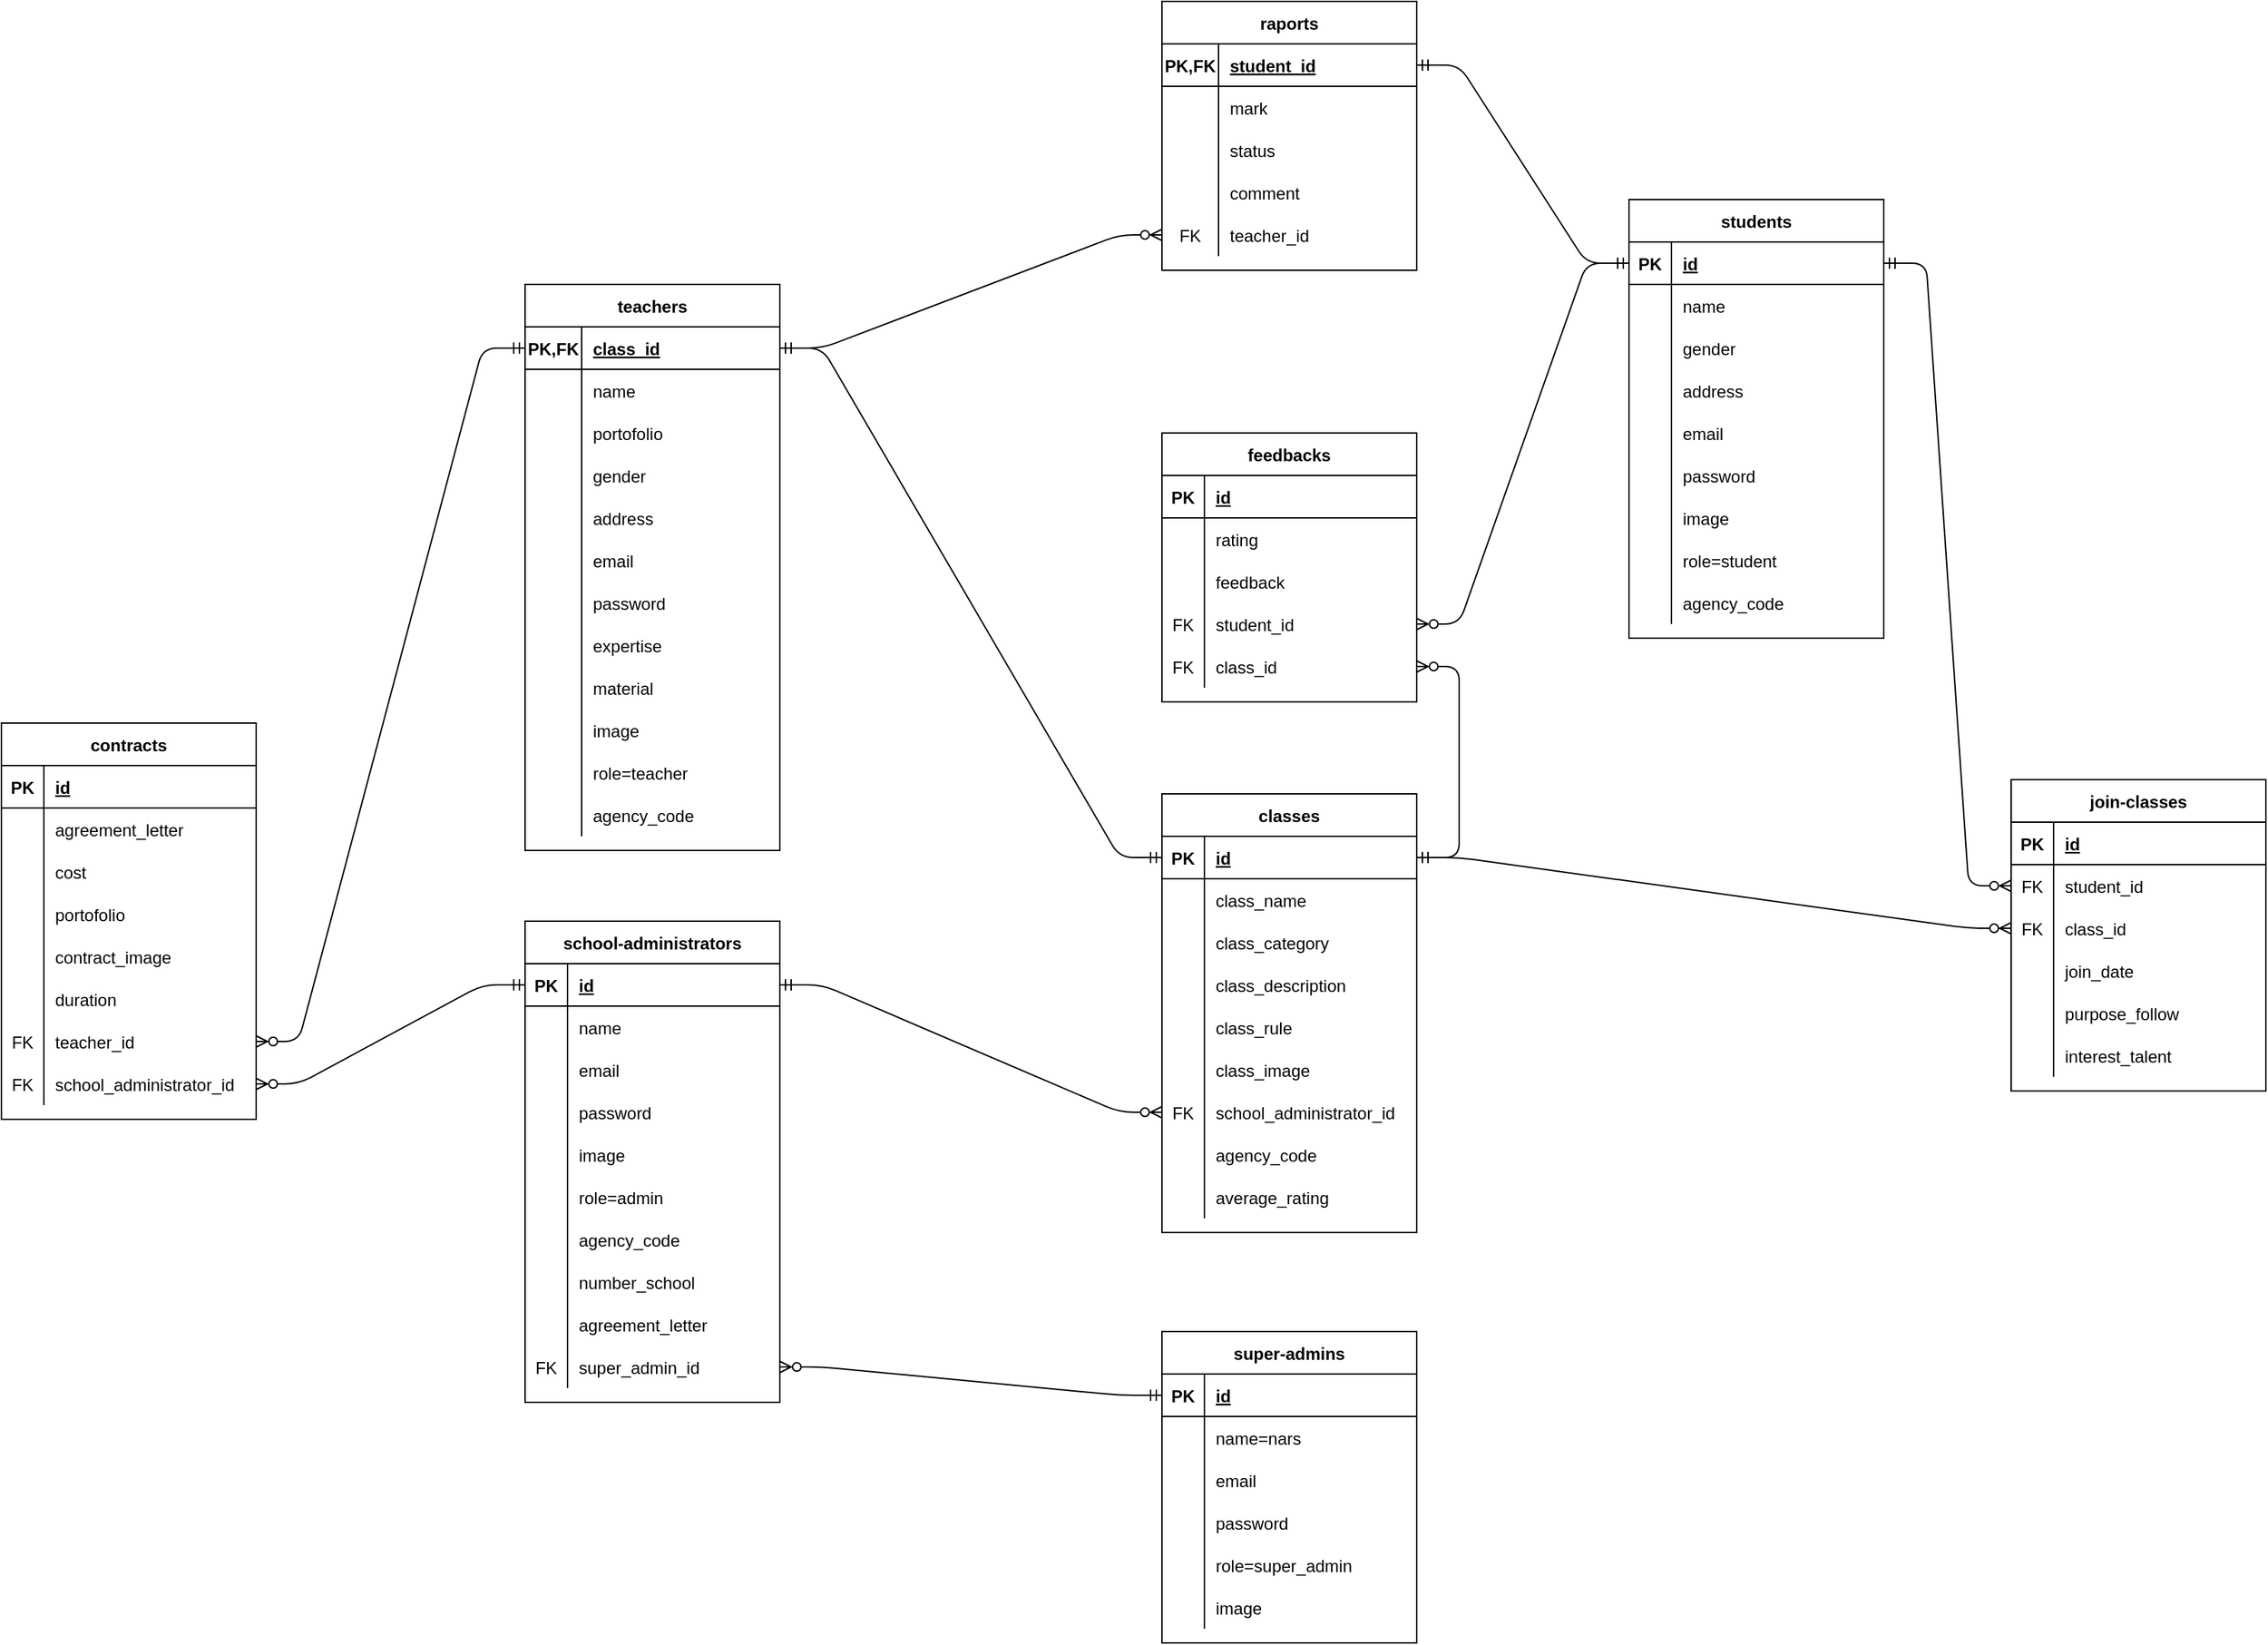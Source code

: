 <mxfile version="13.9.9" type="device"><diagram id="YCKtdyjT55ptOcAQetoK" name="Page-1"><mxGraphModel dx="1718" dy="1610" grid="1" gridSize="10" guides="1" tooltips="1" connect="1" arrows="1" fold="1" page="1" pageScale="1" pageWidth="850" pageHeight="1100" math="0" shadow="0"><root><mxCell id="0"/><mxCell id="1" parent="0"/><mxCell id="JQgLNo0O2egYEEqC5YmI-1" value="school-administrators" style="shape=table;startSize=30;container=1;collapsible=1;childLayout=tableLayout;fixedRows=1;rowLines=0;fontStyle=1;align=center;resizeLast=1;" parent="1" vertex="1"><mxGeometry y="380" width="180" height="340" as="geometry"/></mxCell><mxCell id="JQgLNo0O2egYEEqC5YmI-2" value="" style="shape=partialRectangle;collapsible=0;dropTarget=0;pointerEvents=0;fillColor=none;top=0;left=0;bottom=1;right=0;points=[[0,0.5],[1,0.5]];portConstraint=eastwest;" parent="JQgLNo0O2egYEEqC5YmI-1" vertex="1"><mxGeometry y="30" width="180" height="30" as="geometry"/></mxCell><mxCell id="JQgLNo0O2egYEEqC5YmI-3" value="PK" style="shape=partialRectangle;connectable=0;fillColor=none;top=0;left=0;bottom=0;right=0;fontStyle=1;overflow=hidden;" parent="JQgLNo0O2egYEEqC5YmI-2" vertex="1"><mxGeometry width="30" height="30" as="geometry"/></mxCell><mxCell id="JQgLNo0O2egYEEqC5YmI-4" value="id" style="shape=partialRectangle;connectable=0;fillColor=none;top=0;left=0;bottom=0;right=0;align=left;spacingLeft=6;fontStyle=5;overflow=hidden;" parent="JQgLNo0O2egYEEqC5YmI-2" vertex="1"><mxGeometry x="30" width="150" height="30" as="geometry"/></mxCell><mxCell id="JQgLNo0O2egYEEqC5YmI-5" value="" style="shape=partialRectangle;collapsible=0;dropTarget=0;pointerEvents=0;fillColor=none;top=0;left=0;bottom=0;right=0;points=[[0,0.5],[1,0.5]];portConstraint=eastwest;" parent="JQgLNo0O2egYEEqC5YmI-1" vertex="1"><mxGeometry y="60" width="180" height="30" as="geometry"/></mxCell><mxCell id="JQgLNo0O2egYEEqC5YmI-6" value="" style="shape=partialRectangle;connectable=0;fillColor=none;top=0;left=0;bottom=0;right=0;editable=1;overflow=hidden;" parent="JQgLNo0O2egYEEqC5YmI-5" vertex="1"><mxGeometry width="30" height="30" as="geometry"/></mxCell><mxCell id="JQgLNo0O2egYEEqC5YmI-7" value="name" style="shape=partialRectangle;connectable=0;fillColor=none;top=0;left=0;bottom=0;right=0;align=left;spacingLeft=6;overflow=hidden;" parent="JQgLNo0O2egYEEqC5YmI-5" vertex="1"><mxGeometry x="30" width="150" height="30" as="geometry"/></mxCell><mxCell id="9ilT0KixOIVyZv2IvaNN-1" style="shape=partialRectangle;collapsible=0;dropTarget=0;pointerEvents=0;fillColor=none;top=0;left=0;bottom=0;right=0;points=[[0,0.5],[1,0.5]];portConstraint=eastwest;" parent="JQgLNo0O2egYEEqC5YmI-1" vertex="1"><mxGeometry y="90" width="180" height="30" as="geometry"/></mxCell><mxCell id="9ilT0KixOIVyZv2IvaNN-2" style="shape=partialRectangle;connectable=0;fillColor=none;top=0;left=0;bottom=0;right=0;editable=1;overflow=hidden;" parent="9ilT0KixOIVyZv2IvaNN-1" vertex="1"><mxGeometry width="30" height="30" as="geometry"/></mxCell><mxCell id="9ilT0KixOIVyZv2IvaNN-3" value="email" style="shape=partialRectangle;connectable=0;fillColor=none;top=0;left=0;bottom=0;right=0;align=left;spacingLeft=6;overflow=hidden;" parent="9ilT0KixOIVyZv2IvaNN-1" vertex="1"><mxGeometry x="30" width="150" height="30" as="geometry"/></mxCell><mxCell id="9ilT0KixOIVyZv2IvaNN-26" style="shape=partialRectangle;collapsible=0;dropTarget=0;pointerEvents=0;fillColor=none;top=0;left=0;bottom=0;right=0;points=[[0,0.5],[1,0.5]];portConstraint=eastwest;" parent="JQgLNo0O2egYEEqC5YmI-1" vertex="1"><mxGeometry y="120" width="180" height="30" as="geometry"/></mxCell><mxCell id="9ilT0KixOIVyZv2IvaNN-27" style="shape=partialRectangle;connectable=0;fillColor=none;top=0;left=0;bottom=0;right=0;editable=1;overflow=hidden;" parent="9ilT0KixOIVyZv2IvaNN-26" vertex="1"><mxGeometry width="30" height="30" as="geometry"/></mxCell><mxCell id="9ilT0KixOIVyZv2IvaNN-28" value="password" style="shape=partialRectangle;connectable=0;fillColor=none;top=0;left=0;bottom=0;right=0;align=left;spacingLeft=6;overflow=hidden;" parent="9ilT0KixOIVyZv2IvaNN-26" vertex="1"><mxGeometry x="30" width="150" height="30" as="geometry"/></mxCell><mxCell id="9ilT0KixOIVyZv2IvaNN-29" style="shape=partialRectangle;collapsible=0;dropTarget=0;pointerEvents=0;fillColor=none;top=0;left=0;bottom=0;right=0;points=[[0,0.5],[1,0.5]];portConstraint=eastwest;" parent="JQgLNo0O2egYEEqC5YmI-1" vertex="1"><mxGeometry y="150" width="180" height="30" as="geometry"/></mxCell><mxCell id="9ilT0KixOIVyZv2IvaNN-30" style="shape=partialRectangle;connectable=0;fillColor=none;top=0;left=0;bottom=0;right=0;editable=1;overflow=hidden;" parent="9ilT0KixOIVyZv2IvaNN-29" vertex="1"><mxGeometry width="30" height="30" as="geometry"/></mxCell><mxCell id="9ilT0KixOIVyZv2IvaNN-31" value="image" style="shape=partialRectangle;connectable=0;fillColor=none;top=0;left=0;bottom=0;right=0;align=left;spacingLeft=6;overflow=hidden;" parent="9ilT0KixOIVyZv2IvaNN-29" vertex="1"><mxGeometry x="30" width="150" height="30" as="geometry"/></mxCell><mxCell id="9ilT0KixOIVyZv2IvaNN-32" style="shape=partialRectangle;collapsible=0;dropTarget=0;pointerEvents=0;fillColor=none;top=0;left=0;bottom=0;right=0;points=[[0,0.5],[1,0.5]];portConstraint=eastwest;" parent="JQgLNo0O2egYEEqC5YmI-1" vertex="1"><mxGeometry y="180" width="180" height="30" as="geometry"/></mxCell><mxCell id="9ilT0KixOIVyZv2IvaNN-33" style="shape=partialRectangle;connectable=0;fillColor=none;top=0;left=0;bottom=0;right=0;editable=1;overflow=hidden;" parent="9ilT0KixOIVyZv2IvaNN-32" vertex="1"><mxGeometry width="30" height="30" as="geometry"/></mxCell><mxCell id="9ilT0KixOIVyZv2IvaNN-34" value="role=admin" style="shape=partialRectangle;connectable=0;fillColor=none;top=0;left=0;bottom=0;right=0;align=left;spacingLeft=6;overflow=hidden;" parent="9ilT0KixOIVyZv2IvaNN-32" vertex="1"><mxGeometry x="30" width="150" height="30" as="geometry"/></mxCell><mxCell id="qfOtn3CsUcLsY0U8W2Rr-4" style="shape=partialRectangle;collapsible=0;dropTarget=0;pointerEvents=0;fillColor=none;top=0;left=0;bottom=0;right=0;points=[[0,0.5],[1,0.5]];portConstraint=eastwest;" parent="JQgLNo0O2egYEEqC5YmI-1" vertex="1"><mxGeometry y="210" width="180" height="30" as="geometry"/></mxCell><mxCell id="qfOtn3CsUcLsY0U8W2Rr-5" style="shape=partialRectangle;connectable=0;fillColor=none;top=0;left=0;bottom=0;right=0;editable=1;overflow=hidden;" parent="qfOtn3CsUcLsY0U8W2Rr-4" vertex="1"><mxGeometry width="30" height="30" as="geometry"/></mxCell><mxCell id="qfOtn3CsUcLsY0U8W2Rr-6" value="agency_code" style="shape=partialRectangle;connectable=0;fillColor=none;top=0;left=0;bottom=0;right=0;align=left;spacingLeft=6;overflow=hidden;" parent="qfOtn3CsUcLsY0U8W2Rr-4" vertex="1"><mxGeometry x="30" width="150" height="30" as="geometry"/></mxCell><mxCell id="qfOtn3CsUcLsY0U8W2Rr-7" style="shape=partialRectangle;collapsible=0;dropTarget=0;pointerEvents=0;fillColor=none;top=0;left=0;bottom=0;right=0;points=[[0,0.5],[1,0.5]];portConstraint=eastwest;" parent="JQgLNo0O2egYEEqC5YmI-1" vertex="1"><mxGeometry y="240" width="180" height="30" as="geometry"/></mxCell><mxCell id="qfOtn3CsUcLsY0U8W2Rr-8" style="shape=partialRectangle;connectable=0;fillColor=none;top=0;left=0;bottom=0;right=0;editable=1;overflow=hidden;" parent="qfOtn3CsUcLsY0U8W2Rr-7" vertex="1"><mxGeometry width="30" height="30" as="geometry"/></mxCell><mxCell id="qfOtn3CsUcLsY0U8W2Rr-9" value="number_school" style="shape=partialRectangle;connectable=0;fillColor=none;top=0;left=0;bottom=0;right=0;align=left;spacingLeft=6;overflow=hidden;" parent="qfOtn3CsUcLsY0U8W2Rr-7" vertex="1"><mxGeometry x="30" width="150" height="30" as="geometry"/></mxCell><mxCell id="qfOtn3CsUcLsY0U8W2Rr-13" style="shape=partialRectangle;collapsible=0;dropTarget=0;pointerEvents=0;fillColor=none;top=0;left=0;bottom=0;right=0;points=[[0,0.5],[1,0.5]];portConstraint=eastwest;" parent="JQgLNo0O2egYEEqC5YmI-1" vertex="1"><mxGeometry y="270" width="180" height="30" as="geometry"/></mxCell><mxCell id="qfOtn3CsUcLsY0U8W2Rr-14" style="shape=partialRectangle;connectable=0;fillColor=none;top=0;left=0;bottom=0;right=0;editable=1;overflow=hidden;" parent="qfOtn3CsUcLsY0U8W2Rr-13" vertex="1"><mxGeometry width="30" height="30" as="geometry"/></mxCell><mxCell id="qfOtn3CsUcLsY0U8W2Rr-15" value="agreement_letter" style="shape=partialRectangle;connectable=0;fillColor=none;top=0;left=0;bottom=0;right=0;align=left;spacingLeft=6;overflow=hidden;" parent="qfOtn3CsUcLsY0U8W2Rr-13" vertex="1"><mxGeometry x="30" width="150" height="30" as="geometry"/></mxCell><mxCell id="qfOtn3CsUcLsY0U8W2Rr-94" style="shape=partialRectangle;collapsible=0;dropTarget=0;pointerEvents=0;fillColor=none;top=0;left=0;bottom=0;right=0;points=[[0,0.5],[1,0.5]];portConstraint=eastwest;" parent="JQgLNo0O2egYEEqC5YmI-1" vertex="1"><mxGeometry y="300" width="180" height="30" as="geometry"/></mxCell><mxCell id="qfOtn3CsUcLsY0U8W2Rr-95" value="FK" style="shape=partialRectangle;connectable=0;fillColor=none;top=0;left=0;bottom=0;right=0;editable=1;overflow=hidden;" parent="qfOtn3CsUcLsY0U8W2Rr-94" vertex="1"><mxGeometry width="30" height="30" as="geometry"/></mxCell><mxCell id="qfOtn3CsUcLsY0U8W2Rr-96" value="super_admin_id" style="shape=partialRectangle;connectable=0;fillColor=none;top=0;left=0;bottom=0;right=0;align=left;spacingLeft=6;overflow=hidden;" parent="qfOtn3CsUcLsY0U8W2Rr-94" vertex="1"><mxGeometry x="30" width="150" height="30" as="geometry"/></mxCell><mxCell id="9ilT0KixOIVyZv2IvaNN-4" value="students" style="shape=table;startSize=30;container=1;collapsible=1;childLayout=tableLayout;fixedRows=1;rowLines=0;fontStyle=1;align=center;resizeLast=1;" parent="1" vertex="1"><mxGeometry x="780" y="-130" width="180" height="310" as="geometry"/></mxCell><mxCell id="9ilT0KixOIVyZv2IvaNN-5" value="" style="shape=partialRectangle;collapsible=0;dropTarget=0;pointerEvents=0;fillColor=none;top=0;left=0;bottom=1;right=0;points=[[0,0.5],[1,0.5]];portConstraint=eastwest;" parent="9ilT0KixOIVyZv2IvaNN-4" vertex="1"><mxGeometry y="30" width="180" height="30" as="geometry"/></mxCell><mxCell id="9ilT0KixOIVyZv2IvaNN-6" value="PK" style="shape=partialRectangle;connectable=0;fillColor=none;top=0;left=0;bottom=0;right=0;fontStyle=1;overflow=hidden;" parent="9ilT0KixOIVyZv2IvaNN-5" vertex="1"><mxGeometry width="30" height="30" as="geometry"/></mxCell><mxCell id="9ilT0KixOIVyZv2IvaNN-7" value="id" style="shape=partialRectangle;connectable=0;fillColor=none;top=0;left=0;bottom=0;right=0;align=left;spacingLeft=6;fontStyle=5;overflow=hidden;" parent="9ilT0KixOIVyZv2IvaNN-5" vertex="1"><mxGeometry x="30" width="150" height="30" as="geometry"/></mxCell><mxCell id="9ilT0KixOIVyZv2IvaNN-8" value="" style="shape=partialRectangle;collapsible=0;dropTarget=0;pointerEvents=0;fillColor=none;top=0;left=0;bottom=0;right=0;points=[[0,0.5],[1,0.5]];portConstraint=eastwest;" parent="9ilT0KixOIVyZv2IvaNN-4" vertex="1"><mxGeometry y="60" width="180" height="30" as="geometry"/></mxCell><mxCell id="9ilT0KixOIVyZv2IvaNN-9" value="" style="shape=partialRectangle;connectable=0;fillColor=none;top=0;left=0;bottom=0;right=0;editable=1;overflow=hidden;" parent="9ilT0KixOIVyZv2IvaNN-8" vertex="1"><mxGeometry width="30" height="30" as="geometry"/></mxCell><mxCell id="9ilT0KixOIVyZv2IvaNN-10" value="name" style="shape=partialRectangle;connectable=0;fillColor=none;top=0;left=0;bottom=0;right=0;align=left;spacingLeft=6;overflow=hidden;" parent="9ilT0KixOIVyZv2IvaNN-8" vertex="1"><mxGeometry x="30" width="150" height="30" as="geometry"/></mxCell><mxCell id="9ilT0KixOIVyZv2IvaNN-23" style="shape=partialRectangle;collapsible=0;dropTarget=0;pointerEvents=0;fillColor=none;top=0;left=0;bottom=0;right=0;points=[[0,0.5],[1,0.5]];portConstraint=eastwest;" parent="9ilT0KixOIVyZv2IvaNN-4" vertex="1"><mxGeometry y="90" width="180" height="30" as="geometry"/></mxCell><mxCell id="9ilT0KixOIVyZv2IvaNN-24" style="shape=partialRectangle;connectable=0;fillColor=none;top=0;left=0;bottom=0;right=0;editable=1;overflow=hidden;" parent="9ilT0KixOIVyZv2IvaNN-23" vertex="1"><mxGeometry width="30" height="30" as="geometry"/></mxCell><mxCell id="9ilT0KixOIVyZv2IvaNN-25" value="gender" style="shape=partialRectangle;connectable=0;fillColor=none;top=0;left=0;bottom=0;right=0;align=left;spacingLeft=6;overflow=hidden;" parent="9ilT0KixOIVyZv2IvaNN-23" vertex="1"><mxGeometry x="30" width="150" height="30" as="geometry"/></mxCell><mxCell id="9ilT0KixOIVyZv2IvaNN-17" style="shape=partialRectangle;collapsible=0;dropTarget=0;pointerEvents=0;fillColor=none;top=0;left=0;bottom=0;right=0;points=[[0,0.5],[1,0.5]];portConstraint=eastwest;" parent="9ilT0KixOIVyZv2IvaNN-4" vertex="1"><mxGeometry y="120" width="180" height="30" as="geometry"/></mxCell><mxCell id="9ilT0KixOIVyZv2IvaNN-18" style="shape=partialRectangle;connectable=0;fillColor=none;top=0;left=0;bottom=0;right=0;editable=1;overflow=hidden;" parent="9ilT0KixOIVyZv2IvaNN-17" vertex="1"><mxGeometry width="30" height="30" as="geometry"/></mxCell><mxCell id="9ilT0KixOIVyZv2IvaNN-19" value="address" style="shape=partialRectangle;connectable=0;fillColor=none;top=0;left=0;bottom=0;right=0;align=left;spacingLeft=6;overflow=hidden;" parent="9ilT0KixOIVyZv2IvaNN-17" vertex="1"><mxGeometry x="30" width="150" height="30" as="geometry"/></mxCell><mxCell id="9ilT0KixOIVyZv2IvaNN-11" value="" style="shape=partialRectangle;collapsible=0;dropTarget=0;pointerEvents=0;fillColor=none;top=0;left=0;bottom=0;right=0;points=[[0,0.5],[1,0.5]];portConstraint=eastwest;" parent="9ilT0KixOIVyZv2IvaNN-4" vertex="1"><mxGeometry y="150" width="180" height="30" as="geometry"/></mxCell><mxCell id="9ilT0KixOIVyZv2IvaNN-12" value="" style="shape=partialRectangle;connectable=0;fillColor=none;top=0;left=0;bottom=0;right=0;editable=1;overflow=hidden;" parent="9ilT0KixOIVyZv2IvaNN-11" vertex="1"><mxGeometry width="30" height="30" as="geometry"/></mxCell><mxCell id="9ilT0KixOIVyZv2IvaNN-13" value="email" style="shape=partialRectangle;connectable=0;fillColor=none;top=0;left=0;bottom=0;right=0;align=left;spacingLeft=6;overflow=hidden;" parent="9ilT0KixOIVyZv2IvaNN-11" vertex="1"><mxGeometry x="30" width="150" height="30" as="geometry"/></mxCell><mxCell id="9ilT0KixOIVyZv2IvaNN-14" value="" style="shape=partialRectangle;collapsible=0;dropTarget=0;pointerEvents=0;fillColor=none;top=0;left=0;bottom=0;right=0;points=[[0,0.5],[1,0.5]];portConstraint=eastwest;" parent="9ilT0KixOIVyZv2IvaNN-4" vertex="1"><mxGeometry y="180" width="180" height="30" as="geometry"/></mxCell><mxCell id="9ilT0KixOIVyZv2IvaNN-15" value="" style="shape=partialRectangle;connectable=0;fillColor=none;top=0;left=0;bottom=0;right=0;editable=1;overflow=hidden;" parent="9ilT0KixOIVyZv2IvaNN-14" vertex="1"><mxGeometry width="30" height="30" as="geometry"/></mxCell><mxCell id="9ilT0KixOIVyZv2IvaNN-16" value="password" style="shape=partialRectangle;connectable=0;fillColor=none;top=0;left=0;bottom=0;right=0;align=left;spacingLeft=6;overflow=hidden;" parent="9ilT0KixOIVyZv2IvaNN-14" vertex="1"><mxGeometry x="30" width="150" height="30" as="geometry"/></mxCell><mxCell id="qfOtn3CsUcLsY0U8W2Rr-91" style="shape=partialRectangle;collapsible=0;dropTarget=0;pointerEvents=0;fillColor=none;top=0;left=0;bottom=0;right=0;points=[[0,0.5],[1,0.5]];portConstraint=eastwest;" parent="9ilT0KixOIVyZv2IvaNN-4" vertex="1"><mxGeometry y="210" width="180" height="30" as="geometry"/></mxCell><mxCell id="qfOtn3CsUcLsY0U8W2Rr-92" style="shape=partialRectangle;connectable=0;fillColor=none;top=0;left=0;bottom=0;right=0;editable=1;overflow=hidden;" parent="qfOtn3CsUcLsY0U8W2Rr-91" vertex="1"><mxGeometry width="30" height="30" as="geometry"/></mxCell><mxCell id="qfOtn3CsUcLsY0U8W2Rr-93" value="image" style="shape=partialRectangle;connectable=0;fillColor=none;top=0;left=0;bottom=0;right=0;align=left;spacingLeft=6;overflow=hidden;" parent="qfOtn3CsUcLsY0U8W2Rr-91" vertex="1"><mxGeometry x="30" width="150" height="30" as="geometry"/></mxCell><mxCell id="9ilT0KixOIVyZv2IvaNN-20" style="shape=partialRectangle;collapsible=0;dropTarget=0;pointerEvents=0;fillColor=none;top=0;left=0;bottom=0;right=0;points=[[0,0.5],[1,0.5]];portConstraint=eastwest;" parent="9ilT0KixOIVyZv2IvaNN-4" vertex="1"><mxGeometry y="240" width="180" height="30" as="geometry"/></mxCell><mxCell id="9ilT0KixOIVyZv2IvaNN-21" style="shape=partialRectangle;connectable=0;fillColor=none;top=0;left=0;bottom=0;right=0;editable=1;overflow=hidden;" parent="9ilT0KixOIVyZv2IvaNN-20" vertex="1"><mxGeometry width="30" height="30" as="geometry"/></mxCell><mxCell id="9ilT0KixOIVyZv2IvaNN-22" value="role=student" style="shape=partialRectangle;connectable=0;fillColor=none;top=0;left=0;bottom=0;right=0;align=left;spacingLeft=6;overflow=hidden;" parent="9ilT0KixOIVyZv2IvaNN-20" vertex="1"><mxGeometry x="30" width="150" height="30" as="geometry"/></mxCell><mxCell id="P46JFUcnWV-5_Dgv6ty_-4" style="shape=partialRectangle;collapsible=0;dropTarget=0;pointerEvents=0;fillColor=none;top=0;left=0;bottom=0;right=0;points=[[0,0.5],[1,0.5]];portConstraint=eastwest;" parent="9ilT0KixOIVyZv2IvaNN-4" vertex="1"><mxGeometry y="270" width="180" height="30" as="geometry"/></mxCell><mxCell id="P46JFUcnWV-5_Dgv6ty_-5" style="shape=partialRectangle;connectable=0;fillColor=none;top=0;left=0;bottom=0;right=0;editable=1;overflow=hidden;" parent="P46JFUcnWV-5_Dgv6ty_-4" vertex="1"><mxGeometry width="30" height="30" as="geometry"/></mxCell><mxCell id="P46JFUcnWV-5_Dgv6ty_-6" value="agency_code" style="shape=partialRectangle;connectable=0;fillColor=none;top=0;left=0;bottom=0;right=0;align=left;spacingLeft=6;overflow=hidden;" parent="P46JFUcnWV-5_Dgv6ty_-4" vertex="1"><mxGeometry x="30" width="150" height="30" as="geometry"/></mxCell><mxCell id="9ilT0KixOIVyZv2IvaNN-35" value="classes" style="shape=table;startSize=30;container=1;collapsible=1;childLayout=tableLayout;fixedRows=1;rowLines=0;fontStyle=1;align=center;resizeLast=1;" parent="1" vertex="1"><mxGeometry x="450" y="290" width="180" height="310" as="geometry"/></mxCell><mxCell id="9ilT0KixOIVyZv2IvaNN-36" value="" style="shape=partialRectangle;collapsible=0;dropTarget=0;pointerEvents=0;fillColor=none;top=0;left=0;bottom=1;right=0;points=[[0,0.5],[1,0.5]];portConstraint=eastwest;" parent="9ilT0KixOIVyZv2IvaNN-35" vertex="1"><mxGeometry y="30" width="180" height="30" as="geometry"/></mxCell><mxCell id="9ilT0KixOIVyZv2IvaNN-37" value="PK" style="shape=partialRectangle;connectable=0;fillColor=none;top=0;left=0;bottom=0;right=0;fontStyle=1;overflow=hidden;" parent="9ilT0KixOIVyZv2IvaNN-36" vertex="1"><mxGeometry width="30" height="30" as="geometry"/></mxCell><mxCell id="9ilT0KixOIVyZv2IvaNN-38" value="id" style="shape=partialRectangle;connectable=0;fillColor=none;top=0;left=0;bottom=0;right=0;align=left;spacingLeft=6;fontStyle=5;overflow=hidden;" parent="9ilT0KixOIVyZv2IvaNN-36" vertex="1"><mxGeometry x="30" width="150" height="30" as="geometry"/></mxCell><mxCell id="9ilT0KixOIVyZv2IvaNN-39" value="" style="shape=partialRectangle;collapsible=0;dropTarget=0;pointerEvents=0;fillColor=none;top=0;left=0;bottom=0;right=0;points=[[0,0.5],[1,0.5]];portConstraint=eastwest;" parent="9ilT0KixOIVyZv2IvaNN-35" vertex="1"><mxGeometry y="60" width="180" height="30" as="geometry"/></mxCell><mxCell id="9ilT0KixOIVyZv2IvaNN-40" value="" style="shape=partialRectangle;connectable=0;fillColor=none;top=0;left=0;bottom=0;right=0;editable=1;overflow=hidden;" parent="9ilT0KixOIVyZv2IvaNN-39" vertex="1"><mxGeometry width="30" height="30" as="geometry"/></mxCell><mxCell id="9ilT0KixOIVyZv2IvaNN-41" value="class_name" style="shape=partialRectangle;connectable=0;fillColor=none;top=0;left=0;bottom=0;right=0;align=left;spacingLeft=6;overflow=hidden;" parent="9ilT0KixOIVyZv2IvaNN-39" vertex="1"><mxGeometry x="30" width="150" height="30" as="geometry"/></mxCell><mxCell id="qfOtn3CsUcLsY0U8W2Rr-35" style="shape=partialRectangle;collapsible=0;dropTarget=0;pointerEvents=0;fillColor=none;top=0;left=0;bottom=0;right=0;points=[[0,0.5],[1,0.5]];portConstraint=eastwest;" parent="9ilT0KixOIVyZv2IvaNN-35" vertex="1"><mxGeometry y="90" width="180" height="30" as="geometry"/></mxCell><mxCell id="qfOtn3CsUcLsY0U8W2Rr-36" style="shape=partialRectangle;connectable=0;fillColor=none;top=0;left=0;bottom=0;right=0;editable=1;overflow=hidden;" parent="qfOtn3CsUcLsY0U8W2Rr-35" vertex="1"><mxGeometry width="30" height="30" as="geometry"/></mxCell><mxCell id="qfOtn3CsUcLsY0U8W2Rr-37" value="class_category" style="shape=partialRectangle;connectable=0;fillColor=none;top=0;left=0;bottom=0;right=0;align=left;spacingLeft=6;overflow=hidden;" parent="qfOtn3CsUcLsY0U8W2Rr-35" vertex="1"><mxGeometry x="30" width="150" height="30" as="geometry"/></mxCell><mxCell id="qfOtn3CsUcLsY0U8W2Rr-16" style="shape=partialRectangle;collapsible=0;dropTarget=0;pointerEvents=0;fillColor=none;top=0;left=0;bottom=0;right=0;points=[[0,0.5],[1,0.5]];portConstraint=eastwest;" parent="9ilT0KixOIVyZv2IvaNN-35" vertex="1"><mxGeometry y="120" width="180" height="30" as="geometry"/></mxCell><mxCell id="qfOtn3CsUcLsY0U8W2Rr-17" style="shape=partialRectangle;connectable=0;fillColor=none;top=0;left=0;bottom=0;right=0;editable=1;overflow=hidden;" parent="qfOtn3CsUcLsY0U8W2Rr-16" vertex="1"><mxGeometry width="30" height="30" as="geometry"/></mxCell><mxCell id="qfOtn3CsUcLsY0U8W2Rr-18" value="class_description" style="shape=partialRectangle;connectable=0;fillColor=none;top=0;left=0;bottom=0;right=0;align=left;spacingLeft=6;overflow=hidden;" parent="qfOtn3CsUcLsY0U8W2Rr-16" vertex="1"><mxGeometry x="30" width="150" height="30" as="geometry"/></mxCell><mxCell id="qfOtn3CsUcLsY0U8W2Rr-19" style="shape=partialRectangle;collapsible=0;dropTarget=0;pointerEvents=0;fillColor=none;top=0;left=0;bottom=0;right=0;points=[[0,0.5],[1,0.5]];portConstraint=eastwest;" parent="9ilT0KixOIVyZv2IvaNN-35" vertex="1"><mxGeometry y="150" width="180" height="30" as="geometry"/></mxCell><mxCell id="qfOtn3CsUcLsY0U8W2Rr-20" style="shape=partialRectangle;connectable=0;fillColor=none;top=0;left=0;bottom=0;right=0;editable=1;overflow=hidden;" parent="qfOtn3CsUcLsY0U8W2Rr-19" vertex="1"><mxGeometry width="30" height="30" as="geometry"/></mxCell><mxCell id="qfOtn3CsUcLsY0U8W2Rr-21" value="class_rule" style="shape=partialRectangle;connectable=0;fillColor=none;top=0;left=0;bottom=0;right=0;align=left;spacingLeft=6;overflow=hidden;" parent="qfOtn3CsUcLsY0U8W2Rr-19" vertex="1"><mxGeometry x="30" width="150" height="30" as="geometry"/></mxCell><mxCell id="qfOtn3CsUcLsY0U8W2Rr-88" style="shape=partialRectangle;collapsible=0;dropTarget=0;pointerEvents=0;fillColor=none;top=0;left=0;bottom=0;right=0;points=[[0,0.5],[1,0.5]];portConstraint=eastwest;" parent="9ilT0KixOIVyZv2IvaNN-35" vertex="1"><mxGeometry y="180" width="180" height="30" as="geometry"/></mxCell><mxCell id="qfOtn3CsUcLsY0U8W2Rr-89" style="shape=partialRectangle;connectable=0;fillColor=none;top=0;left=0;bottom=0;right=0;editable=1;overflow=hidden;" parent="qfOtn3CsUcLsY0U8W2Rr-88" vertex="1"><mxGeometry width="30" height="30" as="geometry"/></mxCell><mxCell id="qfOtn3CsUcLsY0U8W2Rr-90" value="class_image" style="shape=partialRectangle;connectable=0;fillColor=none;top=0;left=0;bottom=0;right=0;align=left;spacingLeft=6;overflow=hidden;" parent="qfOtn3CsUcLsY0U8W2Rr-88" vertex="1"><mxGeometry x="30" width="150" height="30" as="geometry"/></mxCell><mxCell id="9ilT0KixOIVyZv2IvaNN-45" value="" style="shape=partialRectangle;collapsible=0;dropTarget=0;pointerEvents=0;fillColor=none;top=0;left=0;bottom=0;right=0;points=[[0,0.5],[1,0.5]];portConstraint=eastwest;" parent="9ilT0KixOIVyZv2IvaNN-35" vertex="1"><mxGeometry y="210" width="180" height="30" as="geometry"/></mxCell><mxCell id="9ilT0KixOIVyZv2IvaNN-46" value="FK" style="shape=partialRectangle;connectable=0;fillColor=none;top=0;left=0;bottom=0;right=0;editable=1;overflow=hidden;" parent="9ilT0KixOIVyZv2IvaNN-45" vertex="1"><mxGeometry width="30" height="30" as="geometry"/></mxCell><mxCell id="9ilT0KixOIVyZv2IvaNN-47" value="school_administrator_id" style="shape=partialRectangle;connectable=0;fillColor=none;top=0;left=0;bottom=0;right=0;align=left;spacingLeft=6;overflow=hidden;" parent="9ilT0KixOIVyZv2IvaNN-45" vertex="1"><mxGeometry x="30" width="150" height="30" as="geometry"/></mxCell><mxCell id="P46JFUcnWV-5_Dgv6ty_-7" style="shape=partialRectangle;collapsible=0;dropTarget=0;pointerEvents=0;fillColor=none;top=0;left=0;bottom=0;right=0;points=[[0,0.5],[1,0.5]];portConstraint=eastwest;" parent="9ilT0KixOIVyZv2IvaNN-35" vertex="1"><mxGeometry y="240" width="180" height="30" as="geometry"/></mxCell><mxCell id="P46JFUcnWV-5_Dgv6ty_-8" style="shape=partialRectangle;connectable=0;fillColor=none;top=0;left=0;bottom=0;right=0;editable=1;overflow=hidden;" parent="P46JFUcnWV-5_Dgv6ty_-7" vertex="1"><mxGeometry width="30" height="30" as="geometry"/></mxCell><mxCell id="P46JFUcnWV-5_Dgv6ty_-9" value="agency_code" style="shape=partialRectangle;connectable=0;fillColor=none;top=0;left=0;bottom=0;right=0;align=left;spacingLeft=6;overflow=hidden;" parent="P46JFUcnWV-5_Dgv6ty_-7" vertex="1"><mxGeometry x="30" width="150" height="30" as="geometry"/></mxCell><mxCell id="qfOtn3CsUcLsY0U8W2Rr-48" style="shape=partialRectangle;collapsible=0;dropTarget=0;pointerEvents=0;fillColor=none;top=0;left=0;bottom=0;right=0;points=[[0,0.5],[1,0.5]];portConstraint=eastwest;" parent="9ilT0KixOIVyZv2IvaNN-35" vertex="1"><mxGeometry y="270" width="180" height="30" as="geometry"/></mxCell><mxCell id="qfOtn3CsUcLsY0U8W2Rr-49" style="shape=partialRectangle;connectable=0;fillColor=none;top=0;left=0;bottom=0;right=0;editable=1;overflow=hidden;" parent="qfOtn3CsUcLsY0U8W2Rr-48" vertex="1"><mxGeometry width="30" height="30" as="geometry"/></mxCell><mxCell id="qfOtn3CsUcLsY0U8W2Rr-50" value="average_rating" style="shape=partialRectangle;connectable=0;fillColor=none;top=0;left=0;bottom=0;right=0;align=left;spacingLeft=6;overflow=hidden;" parent="qfOtn3CsUcLsY0U8W2Rr-48" vertex="1"><mxGeometry x="30" width="150" height="30" as="geometry"/></mxCell><mxCell id="9ilT0KixOIVyZv2IvaNN-54" value="" style="edgeStyle=entityRelationEdgeStyle;fontSize=12;html=1;endArrow=ERzeroToMany;startArrow=ERmandOne;exitX=1;exitY=0.5;exitDx=0;exitDy=0;entryX=0;entryY=0.5;entryDx=0;entryDy=0;" parent="1" source="JQgLNo0O2egYEEqC5YmI-2" target="9ilT0KixOIVyZv2IvaNN-45" edge="1"><mxGeometry width="100" height="100" relative="1" as="geometry"><mxPoint x="370" y="650" as="sourcePoint"/><mxPoint x="470" y="550" as="targetPoint"/></mxGeometry></mxCell><mxCell id="9ilT0KixOIVyZv2IvaNN-56" value="join-classes" style="shape=table;startSize=30;container=1;collapsible=1;childLayout=tableLayout;fixedRows=1;rowLines=0;fontStyle=1;align=center;resizeLast=1;" parent="1" vertex="1"><mxGeometry x="1050" y="280" width="180" height="220" as="geometry"/></mxCell><mxCell id="9ilT0KixOIVyZv2IvaNN-57" value="" style="shape=partialRectangle;collapsible=0;dropTarget=0;pointerEvents=0;fillColor=none;top=0;left=0;bottom=1;right=0;points=[[0,0.5],[1,0.5]];portConstraint=eastwest;" parent="9ilT0KixOIVyZv2IvaNN-56" vertex="1"><mxGeometry y="30" width="180" height="30" as="geometry"/></mxCell><mxCell id="9ilT0KixOIVyZv2IvaNN-58" value="PK" style="shape=partialRectangle;connectable=0;fillColor=none;top=0;left=0;bottom=0;right=0;fontStyle=1;overflow=hidden;" parent="9ilT0KixOIVyZv2IvaNN-57" vertex="1"><mxGeometry width="30" height="30" as="geometry"/></mxCell><mxCell id="9ilT0KixOIVyZv2IvaNN-59" value="id" style="shape=partialRectangle;connectable=0;fillColor=none;top=0;left=0;bottom=0;right=0;align=left;spacingLeft=6;fontStyle=5;overflow=hidden;" parent="9ilT0KixOIVyZv2IvaNN-57" vertex="1"><mxGeometry x="30" width="150" height="30" as="geometry"/></mxCell><mxCell id="9ilT0KixOIVyZv2IvaNN-72" style="shape=partialRectangle;collapsible=0;dropTarget=0;pointerEvents=0;fillColor=none;top=0;left=0;bottom=0;right=0;points=[[0,0.5],[1,0.5]];portConstraint=eastwest;" parent="9ilT0KixOIVyZv2IvaNN-56" vertex="1"><mxGeometry y="60" width="180" height="30" as="geometry"/></mxCell><mxCell id="9ilT0KixOIVyZv2IvaNN-73" value="FK" style="shape=partialRectangle;connectable=0;fillColor=none;top=0;left=0;bottom=0;right=0;editable=1;overflow=hidden;" parent="9ilT0KixOIVyZv2IvaNN-72" vertex="1"><mxGeometry width="30" height="30" as="geometry"/></mxCell><mxCell id="9ilT0KixOIVyZv2IvaNN-74" value="student_id" style="shape=partialRectangle;connectable=0;fillColor=none;top=0;left=0;bottom=0;right=0;align=left;spacingLeft=6;overflow=hidden;" parent="9ilT0KixOIVyZv2IvaNN-72" vertex="1"><mxGeometry x="30" width="150" height="30" as="geometry"/></mxCell><mxCell id="9ilT0KixOIVyZv2IvaNN-60" value="" style="shape=partialRectangle;collapsible=0;dropTarget=0;pointerEvents=0;fillColor=none;top=0;left=0;bottom=0;right=0;points=[[0,0.5],[1,0.5]];portConstraint=eastwest;" parent="9ilT0KixOIVyZv2IvaNN-56" vertex="1"><mxGeometry y="90" width="180" height="30" as="geometry"/></mxCell><mxCell id="9ilT0KixOIVyZv2IvaNN-61" value="FK" style="shape=partialRectangle;connectable=0;fillColor=none;top=0;left=0;bottom=0;right=0;editable=1;overflow=hidden;" parent="9ilT0KixOIVyZv2IvaNN-60" vertex="1"><mxGeometry width="30" height="30" as="geometry"/></mxCell><mxCell id="9ilT0KixOIVyZv2IvaNN-62" value="class_id" style="shape=partialRectangle;connectable=0;fillColor=none;top=0;left=0;bottom=0;right=0;align=left;spacingLeft=6;overflow=hidden;" parent="9ilT0KixOIVyZv2IvaNN-60" vertex="1"><mxGeometry x="30" width="150" height="30" as="geometry"/></mxCell><mxCell id="9ilT0KixOIVyZv2IvaNN-63" value="" style="shape=partialRectangle;collapsible=0;dropTarget=0;pointerEvents=0;fillColor=none;top=0;left=0;bottom=0;right=0;points=[[0,0.5],[1,0.5]];portConstraint=eastwest;" parent="9ilT0KixOIVyZv2IvaNN-56" vertex="1"><mxGeometry y="120" width="180" height="30" as="geometry"/></mxCell><mxCell id="9ilT0KixOIVyZv2IvaNN-64" value="" style="shape=partialRectangle;connectable=0;fillColor=none;top=0;left=0;bottom=0;right=0;editable=1;overflow=hidden;" parent="9ilT0KixOIVyZv2IvaNN-63" vertex="1"><mxGeometry width="30" height="30" as="geometry"/></mxCell><mxCell id="9ilT0KixOIVyZv2IvaNN-65" value="join_date" style="shape=partialRectangle;connectable=0;fillColor=none;top=0;left=0;bottom=0;right=0;align=left;spacingLeft=6;overflow=hidden;" parent="9ilT0KixOIVyZv2IvaNN-63" vertex="1"><mxGeometry x="30" width="150" height="30" as="geometry"/></mxCell><mxCell id="9ilT0KixOIVyZv2IvaNN-66" value="" style="shape=partialRectangle;collapsible=0;dropTarget=0;pointerEvents=0;fillColor=none;top=0;left=0;bottom=0;right=0;points=[[0,0.5],[1,0.5]];portConstraint=eastwest;" parent="9ilT0KixOIVyZv2IvaNN-56" vertex="1"><mxGeometry y="150" width="180" height="30" as="geometry"/></mxCell><mxCell id="9ilT0KixOIVyZv2IvaNN-67" value="" style="shape=partialRectangle;connectable=0;fillColor=none;top=0;left=0;bottom=0;right=0;editable=1;overflow=hidden;" parent="9ilT0KixOIVyZv2IvaNN-66" vertex="1"><mxGeometry width="30" height="30" as="geometry"/></mxCell><mxCell id="9ilT0KixOIVyZv2IvaNN-68" value="purpose_follow" style="shape=partialRectangle;connectable=0;fillColor=none;top=0;left=0;bottom=0;right=0;align=left;spacingLeft=6;overflow=hidden;" parent="9ilT0KixOIVyZv2IvaNN-66" vertex="1"><mxGeometry x="30" width="150" height="30" as="geometry"/></mxCell><mxCell id="9ilT0KixOIVyZv2IvaNN-69" style="shape=partialRectangle;collapsible=0;dropTarget=0;pointerEvents=0;fillColor=none;top=0;left=0;bottom=0;right=0;points=[[0,0.5],[1,0.5]];portConstraint=eastwest;" parent="9ilT0KixOIVyZv2IvaNN-56" vertex="1"><mxGeometry y="180" width="180" height="30" as="geometry"/></mxCell><mxCell id="9ilT0KixOIVyZv2IvaNN-70" style="shape=partialRectangle;connectable=0;fillColor=none;top=0;left=0;bottom=0;right=0;editable=1;overflow=hidden;" parent="9ilT0KixOIVyZv2IvaNN-69" vertex="1"><mxGeometry width="30" height="30" as="geometry"/></mxCell><mxCell id="9ilT0KixOIVyZv2IvaNN-71" value="interest_talent" style="shape=partialRectangle;connectable=0;fillColor=none;top=0;left=0;bottom=0;right=0;align=left;spacingLeft=6;overflow=hidden;" parent="9ilT0KixOIVyZv2IvaNN-69" vertex="1"><mxGeometry x="30" width="150" height="30" as="geometry"/></mxCell><mxCell id="9ilT0KixOIVyZv2IvaNN-75" value="" style="edgeStyle=entityRelationEdgeStyle;fontSize=12;html=1;endArrow=ERzeroToMany;startArrow=ERmandOne;exitX=1;exitY=0.5;exitDx=0;exitDy=0;entryX=0;entryY=0.5;entryDx=0;entryDy=0;" parent="1" source="9ilT0KixOIVyZv2IvaNN-36" target="9ilT0KixOIVyZv2IvaNN-60" edge="1"><mxGeometry width="100" height="100" relative="1" as="geometry"><mxPoint x="420" y="510" as="sourcePoint"/><mxPoint x="520" y="410" as="targetPoint"/></mxGeometry></mxCell><mxCell id="9ilT0KixOIVyZv2IvaNN-76" value="" style="edgeStyle=entityRelationEdgeStyle;fontSize=12;html=1;endArrow=ERzeroToMany;startArrow=ERmandOne;exitX=1;exitY=0.5;exitDx=0;exitDy=0;entryX=0;entryY=0.5;entryDx=0;entryDy=0;" parent="1" source="9ilT0KixOIVyZv2IvaNN-5" target="9ilT0KixOIVyZv2IvaNN-72" edge="1"><mxGeometry width="100" height="100" relative="1" as="geometry"><mxPoint x="420" y="580" as="sourcePoint"/><mxPoint x="520" y="480" as="targetPoint"/></mxGeometry></mxCell><mxCell id="9ilT0KixOIVyZv2IvaNN-77" value="raports" style="shape=table;startSize=30;container=1;collapsible=1;childLayout=tableLayout;fixedRows=1;rowLines=0;fontStyle=1;align=center;resizeLast=1;" parent="1" vertex="1"><mxGeometry x="450" y="-270" width="180" height="190" as="geometry"/></mxCell><mxCell id="9ilT0KixOIVyZv2IvaNN-78" value="" style="shape=partialRectangle;collapsible=0;dropTarget=0;pointerEvents=0;fillColor=none;top=0;left=0;bottom=1;right=0;points=[[0,0.5],[1,0.5]];portConstraint=eastwest;" parent="9ilT0KixOIVyZv2IvaNN-77" vertex="1"><mxGeometry y="30" width="180" height="30" as="geometry"/></mxCell><mxCell id="9ilT0KixOIVyZv2IvaNN-79" value="PK,FK" style="shape=partialRectangle;connectable=0;fillColor=none;top=0;left=0;bottom=0;right=0;fontStyle=1;overflow=hidden;" parent="9ilT0KixOIVyZv2IvaNN-78" vertex="1"><mxGeometry width="40" height="30" as="geometry"/></mxCell><mxCell id="9ilT0KixOIVyZv2IvaNN-80" value="student_id" style="shape=partialRectangle;connectable=0;fillColor=none;top=0;left=0;bottom=0;right=0;align=left;spacingLeft=6;fontStyle=5;overflow=hidden;" parent="9ilT0KixOIVyZv2IvaNN-78" vertex="1"><mxGeometry x="40" width="140" height="30" as="geometry"/></mxCell><mxCell id="9ilT0KixOIVyZv2IvaNN-81" value="" style="shape=partialRectangle;collapsible=0;dropTarget=0;pointerEvents=0;fillColor=none;top=0;left=0;bottom=0;right=0;points=[[0,0.5],[1,0.5]];portConstraint=eastwest;" parent="9ilT0KixOIVyZv2IvaNN-77" vertex="1"><mxGeometry y="60" width="180" height="30" as="geometry"/></mxCell><mxCell id="9ilT0KixOIVyZv2IvaNN-82" value="" style="shape=partialRectangle;connectable=0;fillColor=none;top=0;left=0;bottom=0;right=0;editable=1;overflow=hidden;" parent="9ilT0KixOIVyZv2IvaNN-81" vertex="1"><mxGeometry width="40" height="30" as="geometry"/></mxCell><mxCell id="9ilT0KixOIVyZv2IvaNN-83" value="mark" style="shape=partialRectangle;connectable=0;fillColor=none;top=0;left=0;bottom=0;right=0;align=left;spacingLeft=6;overflow=hidden;" parent="9ilT0KixOIVyZv2IvaNN-81" vertex="1"><mxGeometry x="40" width="140" height="30" as="geometry"/></mxCell><mxCell id="9ilT0KixOIVyZv2IvaNN-84" value="" style="shape=partialRectangle;collapsible=0;dropTarget=0;pointerEvents=0;fillColor=none;top=0;left=0;bottom=0;right=0;points=[[0,0.5],[1,0.5]];portConstraint=eastwest;" parent="9ilT0KixOIVyZv2IvaNN-77" vertex="1"><mxGeometry y="90" width="180" height="30" as="geometry"/></mxCell><mxCell id="9ilT0KixOIVyZv2IvaNN-85" value="" style="shape=partialRectangle;connectable=0;fillColor=none;top=0;left=0;bottom=0;right=0;editable=1;overflow=hidden;" parent="9ilT0KixOIVyZv2IvaNN-84" vertex="1"><mxGeometry width="40" height="30" as="geometry"/></mxCell><mxCell id="9ilT0KixOIVyZv2IvaNN-86" value="status" style="shape=partialRectangle;connectable=0;fillColor=none;top=0;left=0;bottom=0;right=0;align=left;spacingLeft=6;overflow=hidden;" parent="9ilT0KixOIVyZv2IvaNN-84" vertex="1"><mxGeometry x="40" width="140" height="30" as="geometry"/></mxCell><mxCell id="9ilT0KixOIVyZv2IvaNN-90" style="shape=partialRectangle;collapsible=0;dropTarget=0;pointerEvents=0;fillColor=none;top=0;left=0;bottom=0;right=0;points=[[0,0.5],[1,0.5]];portConstraint=eastwest;" parent="9ilT0KixOIVyZv2IvaNN-77" vertex="1"><mxGeometry y="120" width="180" height="30" as="geometry"/></mxCell><mxCell id="9ilT0KixOIVyZv2IvaNN-91" style="shape=partialRectangle;connectable=0;fillColor=none;top=0;left=0;bottom=0;right=0;editable=1;overflow=hidden;" parent="9ilT0KixOIVyZv2IvaNN-90" vertex="1"><mxGeometry width="40" height="30" as="geometry"/></mxCell><mxCell id="9ilT0KixOIVyZv2IvaNN-92" value="comment" style="shape=partialRectangle;connectable=0;fillColor=none;top=0;left=0;bottom=0;right=0;align=left;spacingLeft=6;overflow=hidden;" parent="9ilT0KixOIVyZv2IvaNN-90" vertex="1"><mxGeometry x="40" width="140" height="30" as="geometry"/></mxCell><mxCell id="9ilT0KixOIVyZv2IvaNN-87" value="" style="shape=partialRectangle;collapsible=0;dropTarget=0;pointerEvents=0;fillColor=none;top=0;left=0;bottom=0;right=0;points=[[0,0.5],[1,0.5]];portConstraint=eastwest;" parent="9ilT0KixOIVyZv2IvaNN-77" vertex="1"><mxGeometry y="150" width="180" height="30" as="geometry"/></mxCell><mxCell id="9ilT0KixOIVyZv2IvaNN-88" value="FK" style="shape=partialRectangle;connectable=0;fillColor=none;top=0;left=0;bottom=0;right=0;editable=1;overflow=hidden;" parent="9ilT0KixOIVyZv2IvaNN-87" vertex="1"><mxGeometry width="40" height="30" as="geometry"/></mxCell><mxCell id="9ilT0KixOIVyZv2IvaNN-89" value="teacher_id" style="shape=partialRectangle;connectable=0;fillColor=none;top=0;left=0;bottom=0;right=0;align=left;spacingLeft=6;overflow=hidden;" parent="9ilT0KixOIVyZv2IvaNN-87" vertex="1"><mxGeometry x="40" width="140" height="30" as="geometry"/></mxCell><mxCell id="9ilT0KixOIVyZv2IvaNN-94" value="" style="edgeStyle=entityRelationEdgeStyle;fontSize=12;html=1;endArrow=ERmandOne;startArrow=ERmandOne;exitX=1;exitY=0.5;exitDx=0;exitDy=0;" parent="1" source="9ilT0KixOIVyZv2IvaNN-78" target="9ilT0KixOIVyZv2IvaNN-5" edge="1"><mxGeometry width="100" height="100" relative="1" as="geometry"><mxPoint x="380" y="660" as="sourcePoint"/><mxPoint x="480" y="560" as="targetPoint"/></mxGeometry></mxCell><mxCell id="9ilT0KixOIVyZv2IvaNN-95" value="feedbacks" style="shape=table;startSize=30;container=1;collapsible=1;childLayout=tableLayout;fixedRows=1;rowLines=0;fontStyle=1;align=center;resizeLast=1;" parent="1" vertex="1"><mxGeometry x="450" y="35" width="180" height="190" as="geometry"/></mxCell><mxCell id="9ilT0KixOIVyZv2IvaNN-96" value="" style="shape=partialRectangle;collapsible=0;dropTarget=0;pointerEvents=0;fillColor=none;top=0;left=0;bottom=1;right=0;points=[[0,0.5],[1,0.5]];portConstraint=eastwest;" parent="9ilT0KixOIVyZv2IvaNN-95" vertex="1"><mxGeometry y="30" width="180" height="30" as="geometry"/></mxCell><mxCell id="9ilT0KixOIVyZv2IvaNN-97" value="PK" style="shape=partialRectangle;connectable=0;fillColor=none;top=0;left=0;bottom=0;right=0;fontStyle=1;overflow=hidden;" parent="9ilT0KixOIVyZv2IvaNN-96" vertex="1"><mxGeometry width="30" height="30" as="geometry"/></mxCell><mxCell id="9ilT0KixOIVyZv2IvaNN-98" value="id" style="shape=partialRectangle;connectable=0;fillColor=none;top=0;left=0;bottom=0;right=0;align=left;spacingLeft=6;fontStyle=5;overflow=hidden;" parent="9ilT0KixOIVyZv2IvaNN-96" vertex="1"><mxGeometry x="30" width="150" height="30" as="geometry"/></mxCell><mxCell id="9ilT0KixOIVyZv2IvaNN-99" value="" style="shape=partialRectangle;collapsible=0;dropTarget=0;pointerEvents=0;fillColor=none;top=0;left=0;bottom=0;right=0;points=[[0,0.5],[1,0.5]];portConstraint=eastwest;" parent="9ilT0KixOIVyZv2IvaNN-95" vertex="1"><mxGeometry y="60" width="180" height="30" as="geometry"/></mxCell><mxCell id="9ilT0KixOIVyZv2IvaNN-100" value="" style="shape=partialRectangle;connectable=0;fillColor=none;top=0;left=0;bottom=0;right=0;editable=1;overflow=hidden;" parent="9ilT0KixOIVyZv2IvaNN-99" vertex="1"><mxGeometry width="30" height="30" as="geometry"/></mxCell><mxCell id="9ilT0KixOIVyZv2IvaNN-101" value="rating" style="shape=partialRectangle;connectable=0;fillColor=none;top=0;left=0;bottom=0;right=0;align=left;spacingLeft=6;overflow=hidden;" parent="9ilT0KixOIVyZv2IvaNN-99" vertex="1"><mxGeometry x="30" width="150" height="30" as="geometry"/></mxCell><mxCell id="9ilT0KixOIVyZv2IvaNN-102" value="" style="shape=partialRectangle;collapsible=0;dropTarget=0;pointerEvents=0;fillColor=none;top=0;left=0;bottom=0;right=0;points=[[0,0.5],[1,0.5]];portConstraint=eastwest;" parent="9ilT0KixOIVyZv2IvaNN-95" vertex="1"><mxGeometry y="90" width="180" height="30" as="geometry"/></mxCell><mxCell id="9ilT0KixOIVyZv2IvaNN-103" value="" style="shape=partialRectangle;connectable=0;fillColor=none;top=0;left=0;bottom=0;right=0;editable=1;overflow=hidden;" parent="9ilT0KixOIVyZv2IvaNN-102" vertex="1"><mxGeometry width="30" height="30" as="geometry"/></mxCell><mxCell id="9ilT0KixOIVyZv2IvaNN-104" value="feedback" style="shape=partialRectangle;connectable=0;fillColor=none;top=0;left=0;bottom=0;right=0;align=left;spacingLeft=6;overflow=hidden;" parent="9ilT0KixOIVyZv2IvaNN-102" vertex="1"><mxGeometry x="30" width="150" height="30" as="geometry"/></mxCell><mxCell id="9ilT0KixOIVyZv2IvaNN-111" style="shape=partialRectangle;collapsible=0;dropTarget=0;pointerEvents=0;fillColor=none;top=0;left=0;bottom=0;right=0;points=[[0,0.5],[1,0.5]];portConstraint=eastwest;" parent="9ilT0KixOIVyZv2IvaNN-95" vertex="1"><mxGeometry y="120" width="180" height="30" as="geometry"/></mxCell><mxCell id="9ilT0KixOIVyZv2IvaNN-112" value="FK" style="shape=partialRectangle;connectable=0;fillColor=none;top=0;left=0;bottom=0;right=0;editable=1;overflow=hidden;" parent="9ilT0KixOIVyZv2IvaNN-111" vertex="1"><mxGeometry width="30" height="30" as="geometry"/></mxCell><mxCell id="9ilT0KixOIVyZv2IvaNN-113" value="student_id" style="shape=partialRectangle;connectable=0;fillColor=none;top=0;left=0;bottom=0;right=0;align=left;spacingLeft=6;overflow=hidden;" parent="9ilT0KixOIVyZv2IvaNN-111" vertex="1"><mxGeometry x="30" width="150" height="30" as="geometry"/></mxCell><mxCell id="9ilT0KixOIVyZv2IvaNN-105" value="" style="shape=partialRectangle;collapsible=0;dropTarget=0;pointerEvents=0;fillColor=none;top=0;left=0;bottom=0;right=0;points=[[0,0.5],[1,0.5]];portConstraint=eastwest;" parent="9ilT0KixOIVyZv2IvaNN-95" vertex="1"><mxGeometry y="150" width="180" height="30" as="geometry"/></mxCell><mxCell id="9ilT0KixOIVyZv2IvaNN-106" value="FK" style="shape=partialRectangle;connectable=0;fillColor=none;top=0;left=0;bottom=0;right=0;editable=1;overflow=hidden;" parent="9ilT0KixOIVyZv2IvaNN-105" vertex="1"><mxGeometry width="30" height="30" as="geometry"/></mxCell><mxCell id="9ilT0KixOIVyZv2IvaNN-107" value="class_id" style="shape=partialRectangle;connectable=0;fillColor=none;top=0;left=0;bottom=0;right=0;align=left;spacingLeft=6;overflow=hidden;" parent="9ilT0KixOIVyZv2IvaNN-105" vertex="1"><mxGeometry x="30" width="150" height="30" as="geometry"/></mxCell><mxCell id="9ilT0KixOIVyZv2IvaNN-118" value="" style="edgeStyle=entityRelationEdgeStyle;fontSize=12;html=1;endArrow=ERzeroToMany;startArrow=ERmandOne;entryX=1;entryY=0.5;entryDx=0;entryDy=0;" parent="1" source="9ilT0KixOIVyZv2IvaNN-5" target="9ilT0KixOIVyZv2IvaNN-111" edge="1"><mxGeometry width="100" height="100" relative="1" as="geometry"><mxPoint x="330" y="590" as="sourcePoint"/><mxPoint x="430" y="490" as="targetPoint"/></mxGeometry></mxCell><mxCell id="9ilT0KixOIVyZv2IvaNN-119" value="" style="edgeStyle=entityRelationEdgeStyle;fontSize=12;html=1;endArrow=ERzeroToMany;startArrow=ERmandOne;exitX=1;exitY=0.5;exitDx=0;exitDy=0;entryX=1;entryY=0.5;entryDx=0;entryDy=0;" parent="1" source="9ilT0KixOIVyZv2IvaNN-36" target="9ilT0KixOIVyZv2IvaNN-105" edge="1"><mxGeometry width="100" height="100" relative="1" as="geometry"><mxPoint x="450" y="590" as="sourcePoint"/><mxPoint x="550" y="490" as="targetPoint"/></mxGeometry></mxCell><mxCell id="qfOtn3CsUcLsY0U8W2Rr-22" value="teachers" style="shape=table;startSize=30;container=1;collapsible=1;childLayout=tableLayout;fixedRows=1;rowLines=0;fontStyle=1;align=center;resizeLast=1;" parent="1" vertex="1"><mxGeometry y="-70" width="180" height="400" as="geometry"/></mxCell><mxCell id="qfOtn3CsUcLsY0U8W2Rr-23" value="" style="shape=partialRectangle;collapsible=0;dropTarget=0;pointerEvents=0;fillColor=none;top=0;left=0;bottom=1;right=0;points=[[0,0.5],[1,0.5]];portConstraint=eastwest;" parent="qfOtn3CsUcLsY0U8W2Rr-22" vertex="1"><mxGeometry y="30" width="180" height="30" as="geometry"/></mxCell><mxCell id="qfOtn3CsUcLsY0U8W2Rr-24" value="PK,FK" style="shape=partialRectangle;connectable=0;fillColor=none;top=0;left=0;bottom=0;right=0;fontStyle=1;overflow=hidden;" parent="qfOtn3CsUcLsY0U8W2Rr-23" vertex="1"><mxGeometry width="40" height="30" as="geometry"/></mxCell><mxCell id="qfOtn3CsUcLsY0U8W2Rr-25" value="class_id" style="shape=partialRectangle;connectable=0;fillColor=none;top=0;left=0;bottom=0;right=0;align=left;spacingLeft=6;fontStyle=5;overflow=hidden;" parent="qfOtn3CsUcLsY0U8W2Rr-23" vertex="1"><mxGeometry x="40" width="140" height="30" as="geometry"/></mxCell><mxCell id="qfOtn3CsUcLsY0U8W2Rr-26" value="" style="shape=partialRectangle;collapsible=0;dropTarget=0;pointerEvents=0;fillColor=none;top=0;left=0;bottom=0;right=0;points=[[0,0.5],[1,0.5]];portConstraint=eastwest;" parent="qfOtn3CsUcLsY0U8W2Rr-22" vertex="1"><mxGeometry y="60" width="180" height="30" as="geometry"/></mxCell><mxCell id="qfOtn3CsUcLsY0U8W2Rr-27" value="" style="shape=partialRectangle;connectable=0;fillColor=none;top=0;left=0;bottom=0;right=0;editable=1;overflow=hidden;" parent="qfOtn3CsUcLsY0U8W2Rr-26" vertex="1"><mxGeometry width="40" height="30" as="geometry"/></mxCell><mxCell id="qfOtn3CsUcLsY0U8W2Rr-28" value="name" style="shape=partialRectangle;connectable=0;fillColor=none;top=0;left=0;bottom=0;right=0;align=left;spacingLeft=6;overflow=hidden;" parent="qfOtn3CsUcLsY0U8W2Rr-26" vertex="1"><mxGeometry x="40" width="140" height="30" as="geometry"/></mxCell><mxCell id="qfOtn3CsUcLsY0U8W2Rr-44" style="shape=partialRectangle;collapsible=0;dropTarget=0;pointerEvents=0;fillColor=none;top=0;left=0;bottom=0;right=0;points=[[0,0.5],[1,0.5]];portConstraint=eastwest;" parent="qfOtn3CsUcLsY0U8W2Rr-22" vertex="1"><mxGeometry y="90" width="180" height="30" as="geometry"/></mxCell><mxCell id="qfOtn3CsUcLsY0U8W2Rr-45" style="shape=partialRectangle;connectable=0;fillColor=none;top=0;left=0;bottom=0;right=0;editable=1;overflow=hidden;" parent="qfOtn3CsUcLsY0U8W2Rr-44" vertex="1"><mxGeometry width="40" height="30" as="geometry"/></mxCell><mxCell id="qfOtn3CsUcLsY0U8W2Rr-46" value="portofolio" style="shape=partialRectangle;connectable=0;fillColor=none;top=0;left=0;bottom=0;right=0;align=left;spacingLeft=6;overflow=hidden;" parent="qfOtn3CsUcLsY0U8W2Rr-44" vertex="1"><mxGeometry x="40" width="140" height="30" as="geometry"/></mxCell><mxCell id="qfOtn3CsUcLsY0U8W2Rr-60" style="shape=partialRectangle;collapsible=0;dropTarget=0;pointerEvents=0;fillColor=none;top=0;left=0;bottom=0;right=0;points=[[0,0.5],[1,0.5]];portConstraint=eastwest;" parent="qfOtn3CsUcLsY0U8W2Rr-22" vertex="1"><mxGeometry y="120" width="180" height="30" as="geometry"/></mxCell><mxCell id="qfOtn3CsUcLsY0U8W2Rr-61" style="shape=partialRectangle;connectable=0;fillColor=none;top=0;left=0;bottom=0;right=0;editable=1;overflow=hidden;" parent="qfOtn3CsUcLsY0U8W2Rr-60" vertex="1"><mxGeometry width="40" height="30" as="geometry"/></mxCell><mxCell id="qfOtn3CsUcLsY0U8W2Rr-62" value="gender" style="shape=partialRectangle;connectable=0;fillColor=none;top=0;left=0;bottom=0;right=0;align=left;spacingLeft=6;overflow=hidden;" parent="qfOtn3CsUcLsY0U8W2Rr-60" vertex="1"><mxGeometry x="40" width="140" height="30" as="geometry"/></mxCell><mxCell id="qfOtn3CsUcLsY0U8W2Rr-57" style="shape=partialRectangle;collapsible=0;dropTarget=0;pointerEvents=0;fillColor=none;top=0;left=0;bottom=0;right=0;points=[[0,0.5],[1,0.5]];portConstraint=eastwest;" parent="qfOtn3CsUcLsY0U8W2Rr-22" vertex="1"><mxGeometry y="150" width="180" height="30" as="geometry"/></mxCell><mxCell id="qfOtn3CsUcLsY0U8W2Rr-58" style="shape=partialRectangle;connectable=0;fillColor=none;top=0;left=0;bottom=0;right=0;editable=1;overflow=hidden;" parent="qfOtn3CsUcLsY0U8W2Rr-57" vertex="1"><mxGeometry width="40" height="30" as="geometry"/></mxCell><mxCell id="qfOtn3CsUcLsY0U8W2Rr-59" value="address" style="shape=partialRectangle;connectable=0;fillColor=none;top=0;left=0;bottom=0;right=0;align=left;spacingLeft=6;overflow=hidden;" parent="qfOtn3CsUcLsY0U8W2Rr-57" vertex="1"><mxGeometry x="40" width="140" height="30" as="geometry"/></mxCell><mxCell id="qfOtn3CsUcLsY0U8W2Rr-54" style="shape=partialRectangle;collapsible=0;dropTarget=0;pointerEvents=0;fillColor=none;top=0;left=0;bottom=0;right=0;points=[[0,0.5],[1,0.5]];portConstraint=eastwest;" parent="qfOtn3CsUcLsY0U8W2Rr-22" vertex="1"><mxGeometry y="180" width="180" height="30" as="geometry"/></mxCell><mxCell id="qfOtn3CsUcLsY0U8W2Rr-55" style="shape=partialRectangle;connectable=0;fillColor=none;top=0;left=0;bottom=0;right=0;editable=1;overflow=hidden;" parent="qfOtn3CsUcLsY0U8W2Rr-54" vertex="1"><mxGeometry width="40" height="30" as="geometry"/></mxCell><mxCell id="qfOtn3CsUcLsY0U8W2Rr-56" value="email" style="shape=partialRectangle;connectable=0;fillColor=none;top=0;left=0;bottom=0;right=0;align=left;spacingLeft=6;overflow=hidden;" parent="qfOtn3CsUcLsY0U8W2Rr-54" vertex="1"><mxGeometry x="40" width="140" height="30" as="geometry"/></mxCell><mxCell id="qfOtn3CsUcLsY0U8W2Rr-51" style="shape=partialRectangle;collapsible=0;dropTarget=0;pointerEvents=0;fillColor=none;top=0;left=0;bottom=0;right=0;points=[[0,0.5],[1,0.5]];portConstraint=eastwest;" parent="qfOtn3CsUcLsY0U8W2Rr-22" vertex="1"><mxGeometry y="210" width="180" height="30" as="geometry"/></mxCell><mxCell id="qfOtn3CsUcLsY0U8W2Rr-52" style="shape=partialRectangle;connectable=0;fillColor=none;top=0;left=0;bottom=0;right=0;editable=1;overflow=hidden;" parent="qfOtn3CsUcLsY0U8W2Rr-51" vertex="1"><mxGeometry width="40" height="30" as="geometry"/></mxCell><mxCell id="qfOtn3CsUcLsY0U8W2Rr-53" value="password" style="shape=partialRectangle;connectable=0;fillColor=none;top=0;left=0;bottom=0;right=0;align=left;spacingLeft=6;overflow=hidden;" parent="qfOtn3CsUcLsY0U8W2Rr-51" vertex="1"><mxGeometry x="40" width="140" height="30" as="geometry"/></mxCell><mxCell id="qfOtn3CsUcLsY0U8W2Rr-32" value="" style="shape=partialRectangle;collapsible=0;dropTarget=0;pointerEvents=0;fillColor=none;top=0;left=0;bottom=0;right=0;points=[[0,0.5],[1,0.5]];portConstraint=eastwest;" parent="qfOtn3CsUcLsY0U8W2Rr-22" vertex="1"><mxGeometry y="240" width="180" height="30" as="geometry"/></mxCell><mxCell id="qfOtn3CsUcLsY0U8W2Rr-33" value="" style="shape=partialRectangle;connectable=0;fillColor=none;top=0;left=0;bottom=0;right=0;editable=1;overflow=hidden;" parent="qfOtn3CsUcLsY0U8W2Rr-32" vertex="1"><mxGeometry width="40" height="30" as="geometry"/></mxCell><mxCell id="qfOtn3CsUcLsY0U8W2Rr-34" value="expertise" style="shape=partialRectangle;connectable=0;fillColor=none;top=0;left=0;bottom=0;right=0;align=left;spacingLeft=6;overflow=hidden;" parent="qfOtn3CsUcLsY0U8W2Rr-32" vertex="1"><mxGeometry x="40" width="140" height="30" as="geometry"/></mxCell><mxCell id="qfOtn3CsUcLsY0U8W2Rr-63" style="shape=partialRectangle;collapsible=0;dropTarget=0;pointerEvents=0;fillColor=none;top=0;left=0;bottom=0;right=0;points=[[0,0.5],[1,0.5]];portConstraint=eastwest;" parent="qfOtn3CsUcLsY0U8W2Rr-22" vertex="1"><mxGeometry y="270" width="180" height="30" as="geometry"/></mxCell><mxCell id="qfOtn3CsUcLsY0U8W2Rr-64" style="shape=partialRectangle;connectable=0;fillColor=none;top=0;left=0;bottom=0;right=0;editable=1;overflow=hidden;" parent="qfOtn3CsUcLsY0U8W2Rr-63" vertex="1"><mxGeometry width="40" height="30" as="geometry"/></mxCell><mxCell id="qfOtn3CsUcLsY0U8W2Rr-65" value="material" style="shape=partialRectangle;connectable=0;fillColor=none;top=0;left=0;bottom=0;right=0;align=left;spacingLeft=6;overflow=hidden;" parent="qfOtn3CsUcLsY0U8W2Rr-63" vertex="1"><mxGeometry x="40" width="140" height="30" as="geometry"/></mxCell><mxCell id="qfOtn3CsUcLsY0U8W2Rr-85" style="shape=partialRectangle;collapsible=0;dropTarget=0;pointerEvents=0;fillColor=none;top=0;left=0;bottom=0;right=0;points=[[0,0.5],[1,0.5]];portConstraint=eastwest;" parent="qfOtn3CsUcLsY0U8W2Rr-22" vertex="1"><mxGeometry y="300" width="180" height="30" as="geometry"/></mxCell><mxCell id="qfOtn3CsUcLsY0U8W2Rr-86" style="shape=partialRectangle;connectable=0;fillColor=none;top=0;left=0;bottom=0;right=0;editable=1;overflow=hidden;" parent="qfOtn3CsUcLsY0U8W2Rr-85" vertex="1"><mxGeometry width="40" height="30" as="geometry"/></mxCell><mxCell id="qfOtn3CsUcLsY0U8W2Rr-87" value="image" style="shape=partialRectangle;connectable=0;fillColor=none;top=0;left=0;bottom=0;right=0;align=left;spacingLeft=6;overflow=hidden;" parent="qfOtn3CsUcLsY0U8W2Rr-85" vertex="1"><mxGeometry x="40" width="140" height="30" as="geometry"/></mxCell><mxCell id="qfOtn3CsUcLsY0U8W2Rr-41" style="shape=partialRectangle;collapsible=0;dropTarget=0;pointerEvents=0;fillColor=none;top=0;left=0;bottom=0;right=0;points=[[0,0.5],[1,0.5]];portConstraint=eastwest;" parent="qfOtn3CsUcLsY0U8W2Rr-22" vertex="1"><mxGeometry y="330" width="180" height="30" as="geometry"/></mxCell><mxCell id="qfOtn3CsUcLsY0U8W2Rr-42" style="shape=partialRectangle;connectable=0;fillColor=none;top=0;left=0;bottom=0;right=0;editable=1;overflow=hidden;" parent="qfOtn3CsUcLsY0U8W2Rr-41" vertex="1"><mxGeometry width="40" height="30" as="geometry"/></mxCell><mxCell id="qfOtn3CsUcLsY0U8W2Rr-43" value="role=teacher" style="shape=partialRectangle;connectable=0;fillColor=none;top=0;left=0;bottom=0;right=0;align=left;spacingLeft=6;overflow=hidden;" parent="qfOtn3CsUcLsY0U8W2Rr-41" vertex="1"><mxGeometry x="40" width="140" height="30" as="geometry"/></mxCell><mxCell id="qfOtn3CsUcLsY0U8W2Rr-38" style="shape=partialRectangle;collapsible=0;dropTarget=0;pointerEvents=0;fillColor=none;top=0;left=0;bottom=0;right=0;points=[[0,0.5],[1,0.5]];portConstraint=eastwest;" parent="qfOtn3CsUcLsY0U8W2Rr-22" vertex="1"><mxGeometry y="360" width="180" height="30" as="geometry"/></mxCell><mxCell id="qfOtn3CsUcLsY0U8W2Rr-39" style="shape=partialRectangle;connectable=0;fillColor=none;top=0;left=0;bottom=0;right=0;editable=1;overflow=hidden;" parent="qfOtn3CsUcLsY0U8W2Rr-38" vertex="1"><mxGeometry width="40" height="30" as="geometry"/></mxCell><mxCell id="qfOtn3CsUcLsY0U8W2Rr-40" value="agency_code" style="shape=partialRectangle;connectable=0;fillColor=none;top=0;left=0;bottom=0;right=0;align=left;spacingLeft=6;overflow=hidden;" parent="qfOtn3CsUcLsY0U8W2Rr-38" vertex="1"><mxGeometry x="40" width="140" height="30" as="geometry"/></mxCell><mxCell id="qfOtn3CsUcLsY0U8W2Rr-47" value="" style="edgeStyle=entityRelationEdgeStyle;fontSize=12;html=1;endArrow=ERmandOne;startArrow=ERmandOne;exitX=1;exitY=0.5;exitDx=0;exitDy=0;" parent="1" source="qfOtn3CsUcLsY0U8W2Rr-23" target="9ilT0KixOIVyZv2IvaNN-36" edge="1"><mxGeometry width="100" height="100" relative="1" as="geometry"><mxPoint x="160" y="330" as="sourcePoint"/><mxPoint x="260" y="230" as="targetPoint"/></mxGeometry></mxCell><mxCell id="qfOtn3CsUcLsY0U8W2Rr-66" value="super-admins" style="shape=table;startSize=30;container=1;collapsible=1;childLayout=tableLayout;fixedRows=1;rowLines=0;fontStyle=1;align=center;resizeLast=1;" parent="1" vertex="1"><mxGeometry x="450" y="670" width="180" height="220" as="geometry"/></mxCell><mxCell id="qfOtn3CsUcLsY0U8W2Rr-67" value="" style="shape=partialRectangle;collapsible=0;dropTarget=0;pointerEvents=0;fillColor=none;top=0;left=0;bottom=1;right=0;points=[[0,0.5],[1,0.5]];portConstraint=eastwest;" parent="qfOtn3CsUcLsY0U8W2Rr-66" vertex="1"><mxGeometry y="30" width="180" height="30" as="geometry"/></mxCell><mxCell id="qfOtn3CsUcLsY0U8W2Rr-68" value="PK" style="shape=partialRectangle;connectable=0;fillColor=none;top=0;left=0;bottom=0;right=0;fontStyle=1;overflow=hidden;" parent="qfOtn3CsUcLsY0U8W2Rr-67" vertex="1"><mxGeometry width="30" height="30" as="geometry"/></mxCell><mxCell id="qfOtn3CsUcLsY0U8W2Rr-69" value="id" style="shape=partialRectangle;connectable=0;fillColor=none;top=0;left=0;bottom=0;right=0;align=left;spacingLeft=6;fontStyle=5;overflow=hidden;" parent="qfOtn3CsUcLsY0U8W2Rr-67" vertex="1"><mxGeometry x="30" width="150" height="30" as="geometry"/></mxCell><mxCell id="qfOtn3CsUcLsY0U8W2Rr-70" value="" style="shape=partialRectangle;collapsible=0;dropTarget=0;pointerEvents=0;fillColor=none;top=0;left=0;bottom=0;right=0;points=[[0,0.5],[1,0.5]];portConstraint=eastwest;" parent="qfOtn3CsUcLsY0U8W2Rr-66" vertex="1"><mxGeometry y="60" width="180" height="30" as="geometry"/></mxCell><mxCell id="qfOtn3CsUcLsY0U8W2Rr-71" value="" style="shape=partialRectangle;connectable=0;fillColor=none;top=0;left=0;bottom=0;right=0;editable=1;overflow=hidden;" parent="qfOtn3CsUcLsY0U8W2Rr-70" vertex="1"><mxGeometry width="30" height="30" as="geometry"/></mxCell><mxCell id="qfOtn3CsUcLsY0U8W2Rr-72" value="name=nars" style="shape=partialRectangle;connectable=0;fillColor=none;top=0;left=0;bottom=0;right=0;align=left;spacingLeft=6;overflow=hidden;" parent="qfOtn3CsUcLsY0U8W2Rr-70" vertex="1"><mxGeometry x="30" width="150" height="30" as="geometry"/></mxCell><mxCell id="qfOtn3CsUcLsY0U8W2Rr-73" value="" style="shape=partialRectangle;collapsible=0;dropTarget=0;pointerEvents=0;fillColor=none;top=0;left=0;bottom=0;right=0;points=[[0,0.5],[1,0.5]];portConstraint=eastwest;" parent="qfOtn3CsUcLsY0U8W2Rr-66" vertex="1"><mxGeometry y="90" width="180" height="30" as="geometry"/></mxCell><mxCell id="qfOtn3CsUcLsY0U8W2Rr-74" value="" style="shape=partialRectangle;connectable=0;fillColor=none;top=0;left=0;bottom=0;right=0;editable=1;overflow=hidden;" parent="qfOtn3CsUcLsY0U8W2Rr-73" vertex="1"><mxGeometry width="30" height="30" as="geometry"/></mxCell><mxCell id="qfOtn3CsUcLsY0U8W2Rr-75" value="email" style="shape=partialRectangle;connectable=0;fillColor=none;top=0;left=0;bottom=0;right=0;align=left;spacingLeft=6;overflow=hidden;" parent="qfOtn3CsUcLsY0U8W2Rr-73" vertex="1"><mxGeometry x="30" width="150" height="30" as="geometry"/></mxCell><mxCell id="qfOtn3CsUcLsY0U8W2Rr-76" value="" style="shape=partialRectangle;collapsible=0;dropTarget=0;pointerEvents=0;fillColor=none;top=0;left=0;bottom=0;right=0;points=[[0,0.5],[1,0.5]];portConstraint=eastwest;" parent="qfOtn3CsUcLsY0U8W2Rr-66" vertex="1"><mxGeometry y="120" width="180" height="30" as="geometry"/></mxCell><mxCell id="qfOtn3CsUcLsY0U8W2Rr-77" value="" style="shape=partialRectangle;connectable=0;fillColor=none;top=0;left=0;bottom=0;right=0;editable=1;overflow=hidden;" parent="qfOtn3CsUcLsY0U8W2Rr-76" vertex="1"><mxGeometry width="30" height="30" as="geometry"/></mxCell><mxCell id="qfOtn3CsUcLsY0U8W2Rr-78" value="password" style="shape=partialRectangle;connectable=0;fillColor=none;top=0;left=0;bottom=0;right=0;align=left;spacingLeft=6;overflow=hidden;" parent="qfOtn3CsUcLsY0U8W2Rr-76" vertex="1"><mxGeometry x="30" width="150" height="30" as="geometry"/></mxCell><mxCell id="qfOtn3CsUcLsY0U8W2Rr-79" style="shape=partialRectangle;collapsible=0;dropTarget=0;pointerEvents=0;fillColor=none;top=0;left=0;bottom=0;right=0;points=[[0,0.5],[1,0.5]];portConstraint=eastwest;" parent="qfOtn3CsUcLsY0U8W2Rr-66" vertex="1"><mxGeometry y="150" width="180" height="30" as="geometry"/></mxCell><mxCell id="qfOtn3CsUcLsY0U8W2Rr-80" style="shape=partialRectangle;connectable=0;fillColor=none;top=0;left=0;bottom=0;right=0;editable=1;overflow=hidden;" parent="qfOtn3CsUcLsY0U8W2Rr-79" vertex="1"><mxGeometry width="30" height="30" as="geometry"/></mxCell><mxCell id="qfOtn3CsUcLsY0U8W2Rr-81" value="role=super_admin" style="shape=partialRectangle;connectable=0;fillColor=none;top=0;left=0;bottom=0;right=0;align=left;spacingLeft=6;overflow=hidden;" parent="qfOtn3CsUcLsY0U8W2Rr-79" vertex="1"><mxGeometry x="30" width="150" height="30" as="geometry"/></mxCell><mxCell id="qfOtn3CsUcLsY0U8W2Rr-82" style="shape=partialRectangle;collapsible=0;dropTarget=0;pointerEvents=0;fillColor=none;top=0;left=0;bottom=0;right=0;points=[[0,0.5],[1,0.5]];portConstraint=eastwest;" parent="qfOtn3CsUcLsY0U8W2Rr-66" vertex="1"><mxGeometry y="180" width="180" height="30" as="geometry"/></mxCell><mxCell id="qfOtn3CsUcLsY0U8W2Rr-83" style="shape=partialRectangle;connectable=0;fillColor=none;top=0;left=0;bottom=0;right=0;editable=1;overflow=hidden;" parent="qfOtn3CsUcLsY0U8W2Rr-82" vertex="1"><mxGeometry width="30" height="30" as="geometry"/></mxCell><mxCell id="qfOtn3CsUcLsY0U8W2Rr-84" value="image" style="shape=partialRectangle;connectable=0;fillColor=none;top=0;left=0;bottom=0;right=0;align=left;spacingLeft=6;overflow=hidden;" parent="qfOtn3CsUcLsY0U8W2Rr-82" vertex="1"><mxGeometry x="30" width="150" height="30" as="geometry"/></mxCell><mxCell id="qfOtn3CsUcLsY0U8W2Rr-97" value="" style="edgeStyle=entityRelationEdgeStyle;fontSize=12;html=1;endArrow=ERzeroToMany;startArrow=ERmandOne;exitX=0;exitY=0.5;exitDx=0;exitDy=0;entryX=1;entryY=0.5;entryDx=0;entryDy=0;" parent="1" source="qfOtn3CsUcLsY0U8W2Rr-67" target="qfOtn3CsUcLsY0U8W2Rr-94" edge="1"><mxGeometry width="100" height="100" relative="1" as="geometry"><mxPoint x="-20" y="580" as="sourcePoint"/><mxPoint x="80" y="480" as="targetPoint"/></mxGeometry></mxCell><mxCell id="4JiilOmabOphXhTYiJdm-1" value="" style="edgeStyle=entityRelationEdgeStyle;fontSize=12;html=1;endArrow=ERzeroToMany;startArrow=ERmandOne;exitX=1;exitY=0.5;exitDx=0;exitDy=0;entryX=0;entryY=0.5;entryDx=0;entryDy=0;" parent="1" source="qfOtn3CsUcLsY0U8W2Rr-23" target="9ilT0KixOIVyZv2IvaNN-87" edge="1"><mxGeometry width="100" height="100" relative="1" as="geometry"><mxPoint x="400" y="10" as="sourcePoint"/><mxPoint x="500" y="-90" as="targetPoint"/></mxGeometry></mxCell><mxCell id="4JiilOmabOphXhTYiJdm-2" value="contracts" style="shape=table;startSize=30;container=1;collapsible=1;childLayout=tableLayout;fixedRows=1;rowLines=0;fontStyle=1;align=center;resizeLast=1;" parent="1" vertex="1"><mxGeometry x="-370" y="240" width="180" height="280" as="geometry"/></mxCell><mxCell id="4JiilOmabOphXhTYiJdm-3" value="" style="shape=partialRectangle;collapsible=0;dropTarget=0;pointerEvents=0;fillColor=none;top=0;left=0;bottom=1;right=0;points=[[0,0.5],[1,0.5]];portConstraint=eastwest;" parent="4JiilOmabOphXhTYiJdm-2" vertex="1"><mxGeometry y="30" width="180" height="30" as="geometry"/></mxCell><mxCell id="4JiilOmabOphXhTYiJdm-4" value="PK" style="shape=partialRectangle;connectable=0;fillColor=none;top=0;left=0;bottom=0;right=0;fontStyle=1;overflow=hidden;" parent="4JiilOmabOphXhTYiJdm-3" vertex="1"><mxGeometry width="30" height="30" as="geometry"/></mxCell><mxCell id="4JiilOmabOphXhTYiJdm-5" value="id" style="shape=partialRectangle;connectable=0;fillColor=none;top=0;left=0;bottom=0;right=0;align=left;spacingLeft=6;fontStyle=5;overflow=hidden;" parent="4JiilOmabOphXhTYiJdm-3" vertex="1"><mxGeometry x="30" width="150" height="30" as="geometry"/></mxCell><mxCell id="4JiilOmabOphXhTYiJdm-6" value="" style="shape=partialRectangle;collapsible=0;dropTarget=0;pointerEvents=0;fillColor=none;top=0;left=0;bottom=0;right=0;points=[[0,0.5],[1,0.5]];portConstraint=eastwest;" parent="4JiilOmabOphXhTYiJdm-2" vertex="1"><mxGeometry y="60" width="180" height="30" as="geometry"/></mxCell><mxCell id="4JiilOmabOphXhTYiJdm-7" value="" style="shape=partialRectangle;connectable=0;fillColor=none;top=0;left=0;bottom=0;right=0;editable=1;overflow=hidden;" parent="4JiilOmabOphXhTYiJdm-6" vertex="1"><mxGeometry width="30" height="30" as="geometry"/></mxCell><mxCell id="4JiilOmabOphXhTYiJdm-8" value="agreement_letter" style="shape=partialRectangle;connectable=0;fillColor=none;top=0;left=0;bottom=0;right=0;align=left;spacingLeft=6;overflow=hidden;" parent="4JiilOmabOphXhTYiJdm-6" vertex="1"><mxGeometry x="30" width="150" height="30" as="geometry"/></mxCell><mxCell id="4JiilOmabOphXhTYiJdm-9" value="" style="shape=partialRectangle;collapsible=0;dropTarget=0;pointerEvents=0;fillColor=none;top=0;left=0;bottom=0;right=0;points=[[0,0.5],[1,0.5]];portConstraint=eastwest;" parent="4JiilOmabOphXhTYiJdm-2" vertex="1"><mxGeometry y="90" width="180" height="30" as="geometry"/></mxCell><mxCell id="4JiilOmabOphXhTYiJdm-10" value="" style="shape=partialRectangle;connectable=0;fillColor=none;top=0;left=0;bottom=0;right=0;editable=1;overflow=hidden;" parent="4JiilOmabOphXhTYiJdm-9" vertex="1"><mxGeometry width="30" height="30" as="geometry"/></mxCell><mxCell id="4JiilOmabOphXhTYiJdm-11" value="cost" style="shape=partialRectangle;connectable=0;fillColor=none;top=0;left=0;bottom=0;right=0;align=left;spacingLeft=6;overflow=hidden;" parent="4JiilOmabOphXhTYiJdm-9" vertex="1"><mxGeometry x="30" width="150" height="30" as="geometry"/></mxCell><mxCell id="4JiilOmabOphXhTYiJdm-12" value="" style="shape=partialRectangle;collapsible=0;dropTarget=0;pointerEvents=0;fillColor=none;top=0;left=0;bottom=0;right=0;points=[[0,0.5],[1,0.5]];portConstraint=eastwest;" parent="4JiilOmabOphXhTYiJdm-2" vertex="1"><mxGeometry y="120" width="180" height="30" as="geometry"/></mxCell><mxCell id="4JiilOmabOphXhTYiJdm-13" value="" style="shape=partialRectangle;connectable=0;fillColor=none;top=0;left=0;bottom=0;right=0;editable=1;overflow=hidden;" parent="4JiilOmabOphXhTYiJdm-12" vertex="1"><mxGeometry width="30" height="30" as="geometry"/></mxCell><mxCell id="4JiilOmabOphXhTYiJdm-14" value="portofolio" style="shape=partialRectangle;connectable=0;fillColor=none;top=0;left=0;bottom=0;right=0;align=left;spacingLeft=6;overflow=hidden;" parent="4JiilOmabOphXhTYiJdm-12" vertex="1"><mxGeometry x="30" width="150" height="30" as="geometry"/></mxCell><mxCell id="4JiilOmabOphXhTYiJdm-23" style="shape=partialRectangle;collapsible=0;dropTarget=0;pointerEvents=0;fillColor=none;top=0;left=0;bottom=0;right=0;points=[[0,0.5],[1,0.5]];portConstraint=eastwest;" parent="4JiilOmabOphXhTYiJdm-2" vertex="1"><mxGeometry y="150" width="180" height="30" as="geometry"/></mxCell><mxCell id="4JiilOmabOphXhTYiJdm-24" style="shape=partialRectangle;connectable=0;fillColor=none;top=0;left=0;bottom=0;right=0;editable=1;overflow=hidden;" parent="4JiilOmabOphXhTYiJdm-23" vertex="1"><mxGeometry width="30" height="30" as="geometry"/></mxCell><mxCell id="4JiilOmabOphXhTYiJdm-25" value="contract_image" style="shape=partialRectangle;connectable=0;fillColor=none;top=0;left=0;bottom=0;right=0;align=left;spacingLeft=6;overflow=hidden;" parent="4JiilOmabOphXhTYiJdm-23" vertex="1"><mxGeometry x="30" width="150" height="30" as="geometry"/></mxCell><mxCell id="WRoPIM0ulvm9eOz95rp2-1" style="shape=partialRectangle;collapsible=0;dropTarget=0;pointerEvents=0;fillColor=none;top=0;left=0;bottom=0;right=0;points=[[0,0.5],[1,0.5]];portConstraint=eastwest;" vertex="1" parent="4JiilOmabOphXhTYiJdm-2"><mxGeometry y="180" width="180" height="30" as="geometry"/></mxCell><mxCell id="WRoPIM0ulvm9eOz95rp2-2" style="shape=partialRectangle;connectable=0;fillColor=none;top=0;left=0;bottom=0;right=0;editable=1;overflow=hidden;" vertex="1" parent="WRoPIM0ulvm9eOz95rp2-1"><mxGeometry width="30" height="30" as="geometry"/></mxCell><mxCell id="WRoPIM0ulvm9eOz95rp2-3" value="duration" style="shape=partialRectangle;connectable=0;fillColor=none;top=0;left=0;bottom=0;right=0;align=left;spacingLeft=6;overflow=hidden;" vertex="1" parent="WRoPIM0ulvm9eOz95rp2-1"><mxGeometry x="30" width="150" height="30" as="geometry"/></mxCell><mxCell id="4JiilOmabOphXhTYiJdm-15" style="shape=partialRectangle;collapsible=0;dropTarget=0;pointerEvents=0;fillColor=none;top=0;left=0;bottom=0;right=0;points=[[0,0.5],[1,0.5]];portConstraint=eastwest;" parent="4JiilOmabOphXhTYiJdm-2" vertex="1"><mxGeometry y="210" width="180" height="30" as="geometry"/></mxCell><mxCell id="4JiilOmabOphXhTYiJdm-16" value="FK" style="shape=partialRectangle;connectable=0;fillColor=none;top=0;left=0;bottom=0;right=0;editable=1;overflow=hidden;" parent="4JiilOmabOphXhTYiJdm-15" vertex="1"><mxGeometry width="30" height="30" as="geometry"/></mxCell><mxCell id="4JiilOmabOphXhTYiJdm-17" value="teacher_id" style="shape=partialRectangle;connectable=0;fillColor=none;top=0;left=0;bottom=0;right=0;align=left;spacingLeft=6;overflow=hidden;" parent="4JiilOmabOphXhTYiJdm-15" vertex="1"><mxGeometry x="30" width="150" height="30" as="geometry"/></mxCell><mxCell id="4JiilOmabOphXhTYiJdm-18" style="shape=partialRectangle;collapsible=0;dropTarget=0;pointerEvents=0;fillColor=none;top=0;left=0;bottom=0;right=0;points=[[0,0.5],[1,0.5]];portConstraint=eastwest;" parent="4JiilOmabOphXhTYiJdm-2" vertex="1"><mxGeometry y="240" width="180" height="30" as="geometry"/></mxCell><mxCell id="4JiilOmabOphXhTYiJdm-19" value="FK" style="shape=partialRectangle;connectable=0;fillColor=none;top=0;left=0;bottom=0;right=0;editable=1;overflow=hidden;" parent="4JiilOmabOphXhTYiJdm-18" vertex="1"><mxGeometry width="30" height="30" as="geometry"/></mxCell><mxCell id="4JiilOmabOphXhTYiJdm-20" value="school_administrator_id" style="shape=partialRectangle;connectable=0;fillColor=none;top=0;left=0;bottom=0;right=0;align=left;spacingLeft=6;overflow=hidden;" parent="4JiilOmabOphXhTYiJdm-18" vertex="1"><mxGeometry x="30" width="150" height="30" as="geometry"/></mxCell><mxCell id="4JiilOmabOphXhTYiJdm-21" value="" style="edgeStyle=entityRelationEdgeStyle;fontSize=12;html=1;endArrow=ERzeroToMany;startArrow=ERmandOne;exitX=0;exitY=0.5;exitDx=0;exitDy=0;entryX=1;entryY=0.5;entryDx=0;entryDy=0;" parent="1" source="qfOtn3CsUcLsY0U8W2Rr-23" target="4JiilOmabOphXhTYiJdm-15" edge="1"><mxGeometry width="100" height="100" relative="1" as="geometry"><mxPoint x="-260" y="380" as="sourcePoint"/><mxPoint x="-160" y="280" as="targetPoint"/></mxGeometry></mxCell><mxCell id="4JiilOmabOphXhTYiJdm-22" value="" style="edgeStyle=entityRelationEdgeStyle;fontSize=12;html=1;endArrow=ERzeroToMany;startArrow=ERmandOne;exitX=0;exitY=0.5;exitDx=0;exitDy=0;entryX=1;entryY=0.5;entryDx=0;entryDy=0;" parent="1" source="JQgLNo0O2egYEEqC5YmI-2" target="4JiilOmabOphXhTYiJdm-18" edge="1"><mxGeometry width="100" height="100" relative="1" as="geometry"><mxPoint x="-260" y="490" as="sourcePoint"/><mxPoint x="-160" y="390" as="targetPoint"/></mxGeometry></mxCell></root></mxGraphModel></diagram></mxfile>